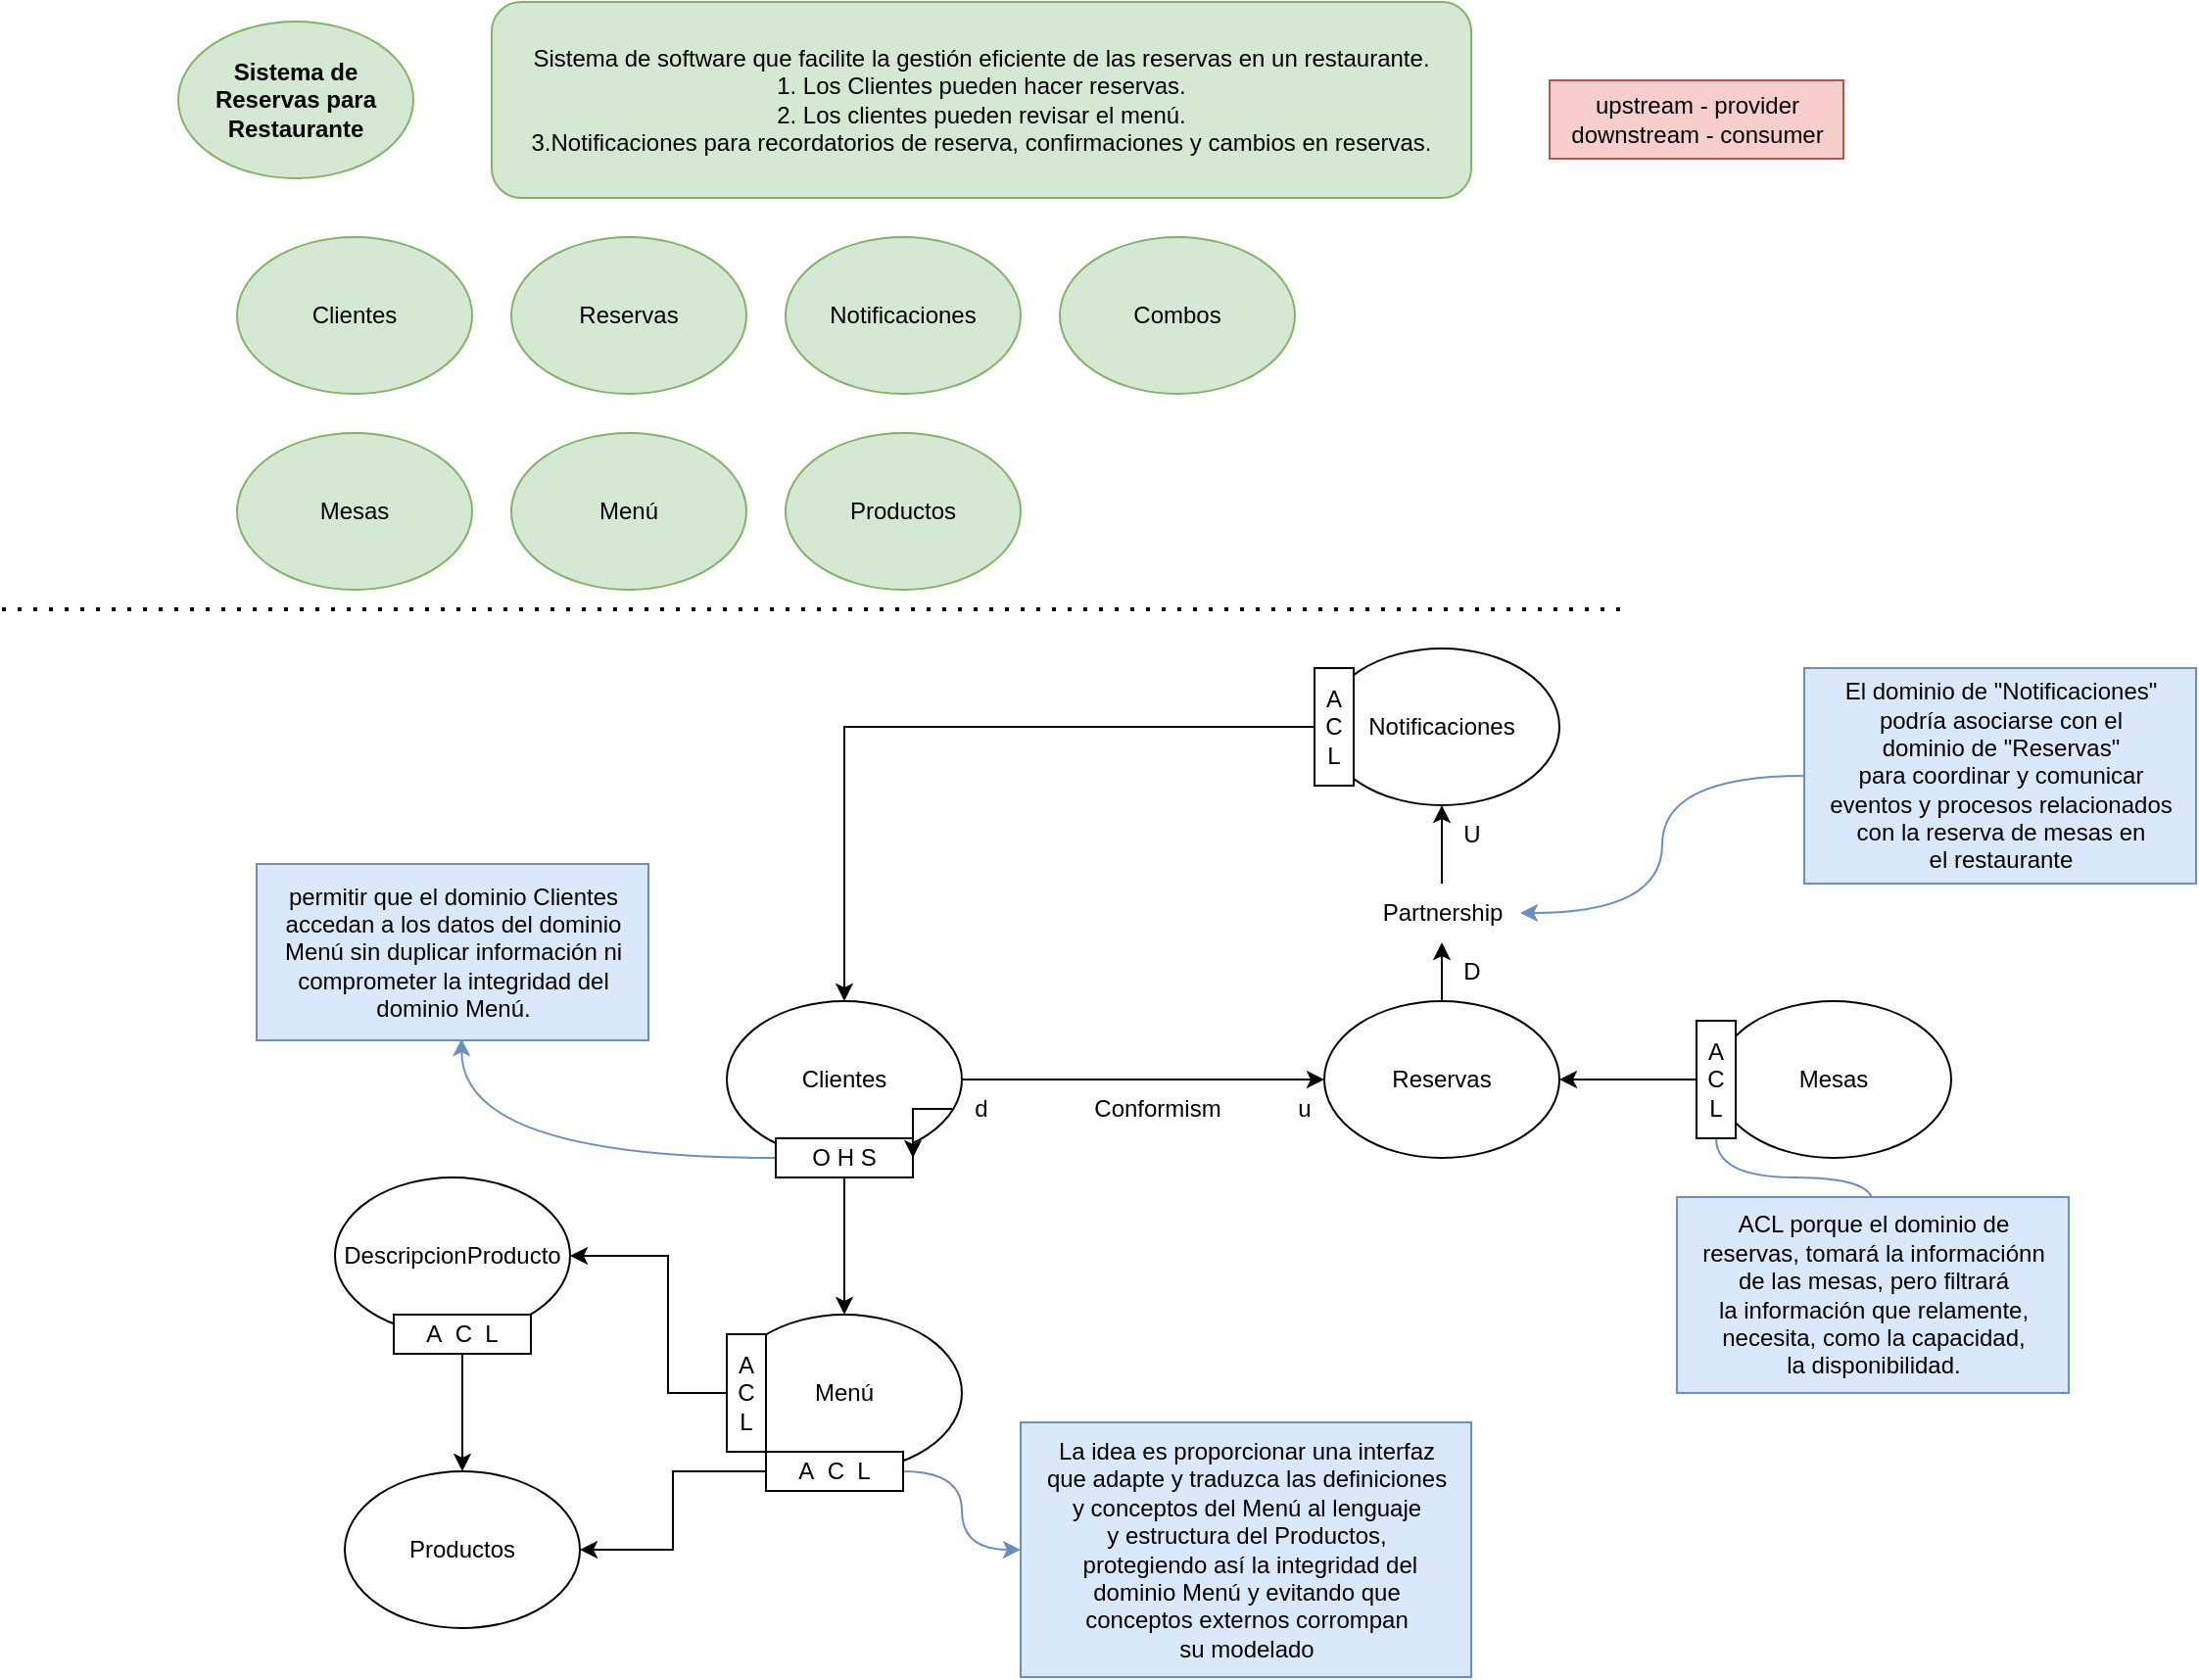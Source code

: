 <mxfile version="21.6.9" type="github" pages="9">
  <diagram name="Modelado estratégico" id="8NP3AdUZ_DkiwLjYIJoB">
    <mxGraphModel dx="1035" dy="515" grid="1" gridSize="10" guides="1" tooltips="1" connect="1" arrows="1" fold="1" page="1" pageScale="1" pageWidth="850" pageHeight="1100" math="0" shadow="0">
      <root>
        <mxCell id="0" />
        <mxCell id="1" parent="0" />
        <mxCell id="hWaTpJQsUfpoI2xFxVlj-1" value="&lt;b&gt;Sistema de Reservas para Restaurante&lt;/b&gt;" style="ellipse;whiteSpace=wrap;html=1;fillColor=#d5e8d4;strokeColor=#82b366;" parent="1" vertex="1">
          <mxGeometry x="100" y="20" width="120" height="80" as="geometry" />
        </mxCell>
        <mxCell id="hWaTpJQsUfpoI2xFxVlj-3" value="Clientes" style="ellipse;whiteSpace=wrap;html=1;fillColor=#d5e8d4;strokeColor=#82b366;" parent="1" vertex="1">
          <mxGeometry x="130" y="130" width="120" height="80" as="geometry" />
        </mxCell>
        <mxCell id="hWaTpJQsUfpoI2xFxVlj-5" value="Notificaciones" style="ellipse;whiteSpace=wrap;html=1;fillColor=#d5e8d4;strokeColor=#82b366;" parent="1" vertex="1">
          <mxGeometry x="410" y="130" width="120" height="80" as="geometry" />
        </mxCell>
        <mxCell id="hWaTpJQsUfpoI2xFxVlj-6" value="Reservas" style="ellipse;whiteSpace=wrap;html=1;fillColor=#d5e8d4;strokeColor=#82b366;" parent="1" vertex="1">
          <mxGeometry x="270" y="130" width="120" height="80" as="geometry" />
        </mxCell>
        <mxCell id="hWaTpJQsUfpoI2xFxVlj-8" value="Mesas" style="ellipse;whiteSpace=wrap;html=1;fillColor=#d5e8d4;strokeColor=#82b366;" parent="1" vertex="1">
          <mxGeometry x="130" y="230" width="120" height="80" as="geometry" />
        </mxCell>
        <mxCell id="hWaTpJQsUfpoI2xFxVlj-11" value="Sistema de software que facilite la gestión eficiente de las reservas en un restaurante.&lt;br&gt;1. Los Clientes pueden hacer reservas.&lt;br&gt;2. Los clientes pueden revisar el menú.&lt;br&gt;3.Notificaciones para recordatorios de reserva, confirmaciones y cambios en reservas." style="rounded=1;whiteSpace=wrap;html=1;fillColor=#d5e8d4;strokeColor=#82b366;" parent="1" vertex="1">
          <mxGeometry x="260" y="10" width="500" height="100" as="geometry" />
        </mxCell>
        <mxCell id="hWaTpJQsUfpoI2xFxVlj-13" value="" style="endArrow=none;dashed=1;html=1;dashPattern=1 3;strokeWidth=2;rounded=0;" parent="1" edge="1">
          <mxGeometry width="50" height="50" relative="1" as="geometry">
            <mxPoint x="10" y="320" as="sourcePoint" />
            <mxPoint x="840" y="320" as="targetPoint" />
            <Array as="points" />
          </mxGeometry>
        </mxCell>
        <mxCell id="m7rZ0P3Zvw4P9yKM0_KO-1" value="Menú" style="ellipse;whiteSpace=wrap;html=1;fillColor=#d5e8d4;strokeColor=#82b366;" parent="1" vertex="1">
          <mxGeometry x="270" y="230" width="120" height="80" as="geometry" />
        </mxCell>
        <mxCell id="b-tlD1Jup0ux77t7mZk--8" style="edgeStyle=orthogonalEdgeStyle;rounded=0;orthogonalLoop=1;jettySize=auto;html=1;" parent="1" source="m7rZ0P3Zvw4P9yKM0_KO-2" target="m7rZ0P3Zvw4P9yKM0_KO-5" edge="1">
          <mxGeometry relative="1" as="geometry" />
        </mxCell>
        <mxCell id="m7rZ0P3Zvw4P9yKM0_KO-2" value="Clientes" style="ellipse;whiteSpace=wrap;html=1;" parent="1" vertex="1">
          <mxGeometry x="380" y="520" width="120" height="80" as="geometry" />
        </mxCell>
        <mxCell id="m7rZ0P3Zvw4P9yKM0_KO-4" value="Notificaciones" style="ellipse;whiteSpace=wrap;html=1;" parent="1" vertex="1">
          <mxGeometry x="685" y="340" width="120" height="80" as="geometry" />
        </mxCell>
        <mxCell id="b-tlD1Jup0ux77t7mZk--12" style="edgeStyle=orthogonalEdgeStyle;rounded=0;orthogonalLoop=1;jettySize=auto;html=1;" parent="1" source="YruRjTVlsNwzT2Qx_Qxh-16" target="m7rZ0P3Zvw4P9yKM0_KO-4" edge="1">
          <mxGeometry relative="1" as="geometry" />
        </mxCell>
        <mxCell id="m7rZ0P3Zvw4P9yKM0_KO-5" value="Reservas" style="ellipse;whiteSpace=wrap;html=1;" parent="1" vertex="1">
          <mxGeometry x="685" y="520" width="120" height="80" as="geometry" />
        </mxCell>
        <mxCell id="m7rZ0P3Zvw4P9yKM0_KO-19" style="edgeStyle=orthogonalEdgeStyle;rounded=0;orthogonalLoop=1;jettySize=auto;html=1;exitX=0;exitY=0.5;exitDx=0;exitDy=0;entryX=1;entryY=0.5;entryDx=0;entryDy=0;" parent="1" source="m7rZ0P3Zvw4P9yKM0_KO-6" target="m7rZ0P3Zvw4P9yKM0_KO-5" edge="1">
          <mxGeometry relative="1" as="geometry" />
        </mxCell>
        <mxCell id="m7rZ0P3Zvw4P9yKM0_KO-6" value="Mesas" style="ellipse;whiteSpace=wrap;html=1;" parent="1" vertex="1">
          <mxGeometry x="885" y="520" width="120" height="80" as="geometry" />
        </mxCell>
        <mxCell id="m7rZ0P3Zvw4P9yKM0_KO-7" value="Productos" style="ellipse;whiteSpace=wrap;html=1;" parent="1" vertex="1">
          <mxGeometry x="185" y="760" width="120" height="80" as="geometry" />
        </mxCell>
        <mxCell id="m7rZ0P3Zvw4P9yKM0_KO-14" value="Menú" style="ellipse;whiteSpace=wrap;html=1;" parent="1" vertex="1">
          <mxGeometry x="380" y="680" width="120" height="80" as="geometry" />
        </mxCell>
        <mxCell id="m7rZ0P3Zvw4P9yKM0_KO-16" value="Productos" style="ellipse;whiteSpace=wrap;html=1;fillColor=#d5e8d4;strokeColor=#82b366;" parent="1" vertex="1">
          <mxGeometry x="410" y="230" width="120" height="80" as="geometry" />
        </mxCell>
        <mxCell id="YruRjTVlsNwzT2Qx_Qxh-9" style="edgeStyle=orthogonalEdgeStyle;rounded=0;orthogonalLoop=1;jettySize=auto;html=1;exitX=0.5;exitY=1;exitDx=0;exitDy=0;curved=1;fillColor=#dae8fc;strokeColor=#6c8ebf;" parent="1" source="YruRjTVlsNwzT2Qx_Qxh-7" edge="1">
          <mxGeometry relative="1" as="geometry">
            <mxPoint x="965" y="630" as="targetPoint" />
          </mxGeometry>
        </mxCell>
        <mxCell id="YruRjTVlsNwzT2Qx_Qxh-7" value="A&lt;br&gt;C&lt;br&gt;L" style="rounded=0;whiteSpace=wrap;html=1;" parent="1" vertex="1">
          <mxGeometry x="875" y="530" width="20" height="60" as="geometry" />
        </mxCell>
        <mxCell id="YruRjTVlsNwzT2Qx_Qxh-8" value="ACL porque el dominio de&lt;br&gt;reservas, tomará la informaciónn&lt;br&gt;de las mesas, pero filtrará&lt;br&gt;la información que relamente,&lt;br&gt;necesita, como la capacidad,&lt;br&gt;la disponibilidad." style="text;html=1;align=center;verticalAlign=middle;resizable=0;points=[];autosize=1;strokeColor=#6c8ebf;fillColor=#dae8fc;" parent="1" vertex="1">
          <mxGeometry x="865" y="620" width="200" height="100" as="geometry" />
        </mxCell>
        <mxCell id="YruRjTVlsNwzT2Qx_Qxh-19" value="" style="edgeStyle=orthogonalEdgeStyle;rounded=0;orthogonalLoop=1;jettySize=auto;html=1;curved=1;fillColor=#dae8fc;strokeColor=#6c8ebf;" parent="1" source="YruRjTVlsNwzT2Qx_Qxh-18" target="YruRjTVlsNwzT2Qx_Qxh-16" edge="1">
          <mxGeometry relative="1" as="geometry" />
        </mxCell>
        <mxCell id="YruRjTVlsNwzT2Qx_Qxh-18" value=" El dominio de &quot;Notificaciones&quot; &lt;br&gt;podría asociarse con el &lt;br&gt;dominio de &quot;Reservas&quot; &lt;br&gt;para coordinar y comunicar &lt;br&gt;eventos y procesos relacionados &lt;br&gt;con la reserva de mesas en &lt;br&gt;el restaurante" style="text;html=1;align=center;verticalAlign=middle;resizable=0;points=[];autosize=1;strokeColor=#6c8ebf;fillColor=#dae8fc;" parent="1" vertex="1">
          <mxGeometry x="930" y="350" width="200" height="110" as="geometry" />
        </mxCell>
        <mxCell id="YruRjTVlsNwzT2Qx_Qxh-21" value="U" style="text;html=1;align=center;verticalAlign=middle;resizable=0;points=[];autosize=1;strokeColor=none;fillColor=none;" parent="1" vertex="1">
          <mxGeometry x="745" y="420" width="30" height="30" as="geometry" />
        </mxCell>
        <mxCell id="YruRjTVlsNwzT2Qx_Qxh-22" value="D" style="text;html=1;align=center;verticalAlign=middle;resizable=0;points=[];autosize=1;strokeColor=none;fillColor=none;" parent="1" vertex="1">
          <mxGeometry x="745" y="490" width="30" height="30" as="geometry" />
        </mxCell>
        <mxCell id="YruRjTVlsNwzT2Qx_Qxh-23" value="upstream - provider&lt;br&gt;downstream - consumer" style="text;html=1;align=center;verticalAlign=middle;resizable=0;points=[];autosize=1;strokeColor=#b85450;fillColor=#f8cecc;" parent="1" vertex="1">
          <mxGeometry x="800" y="50" width="150" height="40" as="geometry" />
        </mxCell>
        <mxCell id="ImDGkzxSQhhY6YgkqRP4-19" style="edgeStyle=orthogonalEdgeStyle;rounded=0;orthogonalLoop=1;jettySize=auto;html=1;entryX=0.5;entryY=0;entryDx=0;entryDy=0;" parent="1" source="ImDGkzxSQhhY6YgkqRP4-18" target="m7rZ0P3Zvw4P9yKM0_KO-14" edge="1">
          <mxGeometry relative="1" as="geometry" />
        </mxCell>
        <mxCell id="S4ngOtlnA68Y0uTMbrjn-5" style="edgeStyle=orthogonalEdgeStyle;rounded=0;orthogonalLoop=1;jettySize=auto;html=1;exitX=0;exitY=0.5;exitDx=0;exitDy=0;entryX=0.523;entryY=0.99;entryDx=0;entryDy=0;entryPerimeter=0;curved=1;fillColor=#dae8fc;strokeColor=#6c8ebf;" parent="1" source="ImDGkzxSQhhY6YgkqRP4-18" target="S4ngOtlnA68Y0uTMbrjn-4" edge="1">
          <mxGeometry relative="1" as="geometry" />
        </mxCell>
        <mxCell id="ImDGkzxSQhhY6YgkqRP4-18" value="O H S" style="rounded=0;whiteSpace=wrap;html=1;" parent="1" vertex="1">
          <mxGeometry x="405" y="590" width="70" height="20" as="geometry" />
        </mxCell>
        <mxCell id="b-tlD1Jup0ux77t7mZk--2" style="edgeStyle=orthogonalEdgeStyle;rounded=0;orthogonalLoop=1;jettySize=auto;html=1;entryX=1;entryY=0.5;entryDx=0;entryDy=0;" parent="1" source="ImDGkzxSQhhY6YgkqRP4-20" target="b-tlD1Jup0ux77t7mZk--1" edge="1">
          <mxGeometry relative="1" as="geometry">
            <Array as="points">
              <mxPoint x="350" y="720" />
              <mxPoint x="350" y="650" />
            </Array>
          </mxGeometry>
        </mxCell>
        <mxCell id="ImDGkzxSQhhY6YgkqRP4-20" value="A&lt;br&gt;C&lt;br&gt;L" style="rounded=0;whiteSpace=wrap;html=1;" parent="1" vertex="1">
          <mxGeometry x="380" y="690" width="20" height="60" as="geometry" />
        </mxCell>
        <mxCell id="b-tlD1Jup0ux77t7mZk--1" value="DescripcionProducto" style="ellipse;whiteSpace=wrap;html=1;" parent="1" vertex="1">
          <mxGeometry x="180" y="610" width="120" height="80" as="geometry" />
        </mxCell>
        <mxCell id="b-tlD1Jup0ux77t7mZk--5" style="edgeStyle=orthogonalEdgeStyle;rounded=0;orthogonalLoop=1;jettySize=auto;html=1;entryX=1;entryY=0.5;entryDx=0;entryDy=0;" parent="1" source="b-tlD1Jup0ux77t7mZk--4" target="m7rZ0P3Zvw4P9yKM0_KO-7" edge="1">
          <mxGeometry relative="1" as="geometry" />
        </mxCell>
        <mxCell id="S4ngOtlnA68Y0uTMbrjn-3" value="" style="edgeStyle=orthogonalEdgeStyle;rounded=0;orthogonalLoop=1;jettySize=auto;html=1;curved=1;fillColor=#dae8fc;strokeColor=#6c8ebf;" parent="1" source="b-tlD1Jup0ux77t7mZk--4" target="S4ngOtlnA68Y0uTMbrjn-2" edge="1">
          <mxGeometry relative="1" as="geometry" />
        </mxCell>
        <mxCell id="b-tlD1Jup0ux77t7mZk--4" value="A&amp;nbsp; C&amp;nbsp; L" style="rounded=0;whiteSpace=wrap;html=1;" parent="1" vertex="1">
          <mxGeometry x="400" y="750" width="70" height="20" as="geometry" />
        </mxCell>
        <mxCell id="b-tlD1Jup0ux77t7mZk--7" style="edgeStyle=orthogonalEdgeStyle;rounded=0;orthogonalLoop=1;jettySize=auto;html=1;entryX=0.5;entryY=0;entryDx=0;entryDy=0;" parent="1" source="b-tlD1Jup0ux77t7mZk--6" target="m7rZ0P3Zvw4P9yKM0_KO-7" edge="1">
          <mxGeometry relative="1" as="geometry" />
        </mxCell>
        <mxCell id="b-tlD1Jup0ux77t7mZk--6" value="A&amp;nbsp; C&amp;nbsp; L" style="rounded=0;whiteSpace=wrap;html=1;" parent="1" vertex="1">
          <mxGeometry x="210" y="680" width="70" height="20" as="geometry" />
        </mxCell>
        <mxCell id="b-tlD1Jup0ux77t7mZk--9" value="Conformism" style="text;html=1;strokeColor=none;fillColor=none;align=center;verticalAlign=middle;whiteSpace=wrap;rounded=0;" parent="1" vertex="1">
          <mxGeometry x="570" y="560" width="60" height="30" as="geometry" />
        </mxCell>
        <mxCell id="S4ngOtlnA68Y0uTMbrjn-1" value="" style="edgeStyle=orthogonalEdgeStyle;rounded=0;orthogonalLoop=1;jettySize=auto;html=1;" parent="1" source="b-tlD1Jup0ux77t7mZk--10" target="ImDGkzxSQhhY6YgkqRP4-18" edge="1">
          <mxGeometry relative="1" as="geometry" />
        </mxCell>
        <mxCell id="b-tlD1Jup0ux77t7mZk--10" value="d" style="text;html=1;strokeColor=none;fillColor=none;align=center;verticalAlign=middle;whiteSpace=wrap;rounded=0;" parent="1" vertex="1">
          <mxGeometry x="495" y="560" width="30" height="30" as="geometry" />
        </mxCell>
        <mxCell id="b-tlD1Jup0ux77t7mZk--11" value="u" style="text;html=1;strokeColor=none;fillColor=none;align=center;verticalAlign=middle;whiteSpace=wrap;rounded=0;" parent="1" vertex="1">
          <mxGeometry x="645" y="560" width="60" height="30" as="geometry" />
        </mxCell>
        <mxCell id="b-tlD1Jup0ux77t7mZk--16" style="edgeStyle=orthogonalEdgeStyle;rounded=0;orthogonalLoop=1;jettySize=auto;html=1;entryX=0.5;entryY=0;entryDx=0;entryDy=0;" parent="1" source="b-tlD1Jup0ux77t7mZk--15" target="m7rZ0P3Zvw4P9yKM0_KO-2" edge="1">
          <mxGeometry relative="1" as="geometry" />
        </mxCell>
        <mxCell id="b-tlD1Jup0ux77t7mZk--15" value="A&lt;br&gt;C&lt;br&gt;L" style="rounded=0;whiteSpace=wrap;html=1;" parent="1" vertex="1">
          <mxGeometry x="680" y="350" width="20" height="60" as="geometry" />
        </mxCell>
        <mxCell id="b-tlD1Jup0ux77t7mZk--17" value="Combos" style="ellipse;whiteSpace=wrap;html=1;fillColor=#d5e8d4;strokeColor=#82b366;" parent="1" vertex="1">
          <mxGeometry x="550" y="130" width="120" height="80" as="geometry" />
        </mxCell>
        <mxCell id="sCLb_W3fgyG7SDEXGzkn-1" value="" style="edgeStyle=orthogonalEdgeStyle;rounded=0;orthogonalLoop=1;jettySize=auto;html=1;" parent="1" source="m7rZ0P3Zvw4P9yKM0_KO-5" target="YruRjTVlsNwzT2Qx_Qxh-16" edge="1">
          <mxGeometry relative="1" as="geometry">
            <mxPoint x="745" y="570" as="sourcePoint" />
            <mxPoint x="745" y="420" as="targetPoint" />
          </mxGeometry>
        </mxCell>
        <mxCell id="YruRjTVlsNwzT2Qx_Qxh-16" value="Partnership" style="text;html=1;align=center;verticalAlign=middle;resizable=0;points=[];autosize=1;strokeColor=none;fillColor=none;" parent="1" vertex="1">
          <mxGeometry x="705" y="460" width="80" height="30" as="geometry" />
        </mxCell>
        <mxCell id="S4ngOtlnA68Y0uTMbrjn-2" value="La idea es proporcionar una interfaz &lt;br&gt;que adapte y traduzca las definiciones &lt;br&gt;y conceptos del Menú al lenguaje &lt;br&gt;y estructura del Productos,&lt;br&gt;&amp;nbsp;protegiendo así la integridad del &lt;br&gt;dominio Menú y evitando que &lt;br&gt;conceptos externos corrompan &lt;br&gt;su modelado" style="text;html=1;align=center;verticalAlign=middle;resizable=0;points=[];autosize=1;strokeColor=#6c8ebf;fillColor=#dae8fc;" parent="1" vertex="1">
          <mxGeometry x="530" y="735" width="230" height="130" as="geometry" />
        </mxCell>
        <mxCell id="S4ngOtlnA68Y0uTMbrjn-4" value="permitir que el dominio Clientes &lt;br&gt;accedan a los datos del dominio &lt;br&gt;Menú sin duplicar información ni &lt;br&gt;comprometer la integridad del &lt;br&gt;dominio Menú." style="text;html=1;align=center;verticalAlign=middle;resizable=0;points=[];autosize=1;strokeColor=#6c8ebf;fillColor=#dae8fc;" parent="1" vertex="1">
          <mxGeometry x="140" y="450" width="200" height="90" as="geometry" />
        </mxCell>
      </root>
    </mxGraphModel>
  </diagram>
  <diagram id="FAtBKiGZbhK6aIaw_v2O" name="Contexto Clientes (Modelo dominio Clientes)">
    <mxGraphModel dx="880" dy="438" grid="1" gridSize="10" guides="1" tooltips="1" connect="1" arrows="1" fold="1" page="1" pageScale="1" pageWidth="850" pageHeight="1100" math="0" shadow="0">
      <root>
        <mxCell id="0" />
        <mxCell id="1" parent="0" />
        <mxCell id="G7mjcNuskj6wblFJKC_o-1" value="Cliente" style="rounded=0;whiteSpace=wrap;html=1;fillColor=#d5e8d4;strokeColor=#82b366;" parent="1" vertex="1">
          <mxGeometry x="370" y="250" width="120" height="60" as="geometry" />
        </mxCell>
        <mxCell id="G7mjcNuskj6wblFJKC_o-2" value="TipoIdentificacion" style="rounded=0;whiteSpace=wrap;html=1;" parent="1" vertex="1">
          <mxGeometry x="370" y="80" width="120" height="60" as="geometry" />
        </mxCell>
        <mxCell id="G7mjcNuskj6wblFJKC_o-4" value="" style="endArrow=none;html=1;rounded=0;entryX=0.5;entryY=1;entryDx=0;entryDy=0;exitX=0.5;exitY=0;exitDx=0;exitDy=0;" parent="1" source="G7mjcNuskj6wblFJKC_o-1" target="G7mjcNuskj6wblFJKC_o-2" edge="1">
          <mxGeometry width="50" height="50" relative="1" as="geometry">
            <mxPoint x="310" y="300" as="sourcePoint" />
            <mxPoint x="360" y="250" as="targetPoint" />
          </mxGeometry>
        </mxCell>
        <mxCell id="G7mjcNuskj6wblFJKC_o-5" value="Tiene" style="text;html=1;align=center;verticalAlign=middle;resizable=0;points=[];autosize=1;strokeColor=none;fillColor=none;" parent="1" vertex="1">
          <mxGeometry x="430" y="200" width="50" height="30" as="geometry" />
        </mxCell>
        <mxCell id="G7mjcNuskj6wblFJKC_o-6" value="1" style="text;html=1;align=center;verticalAlign=middle;resizable=0;points=[];autosize=1;strokeColor=none;fillColor=none;" parent="1" vertex="1">
          <mxGeometry x="435" y="138" width="30" height="30" as="geometry" />
        </mxCell>
        <mxCell id="G7mjcNuskj6wblFJKC_o-7" value="Está" style="text;html=1;align=center;verticalAlign=middle;resizable=0;points=[];autosize=1;strokeColor=none;fillColor=none;" parent="1" vertex="1">
          <mxGeometry x="382" y="197" width="50" height="30" as="geometry" />
        </mxCell>
        <mxCell id="G7mjcNuskj6wblFJKC_o-8" value="" style="endArrow=classic;html=1;rounded=0;" parent="1" edge="1">
          <mxGeometry width="50" height="50" relative="1" as="geometry">
            <mxPoint x="449.5" y="200" as="sourcePoint" />
            <mxPoint x="449.5" y="170" as="targetPoint" />
          </mxGeometry>
        </mxCell>
        <mxCell id="G7mjcNuskj6wblFJKC_o-10" value="0...*" style="text;html=1;align=center;verticalAlign=middle;resizable=0;points=[];autosize=1;strokeColor=none;fillColor=none;" parent="1" vertex="1">
          <mxGeometry x="392" y="224" width="40" height="30" as="geometry" />
        </mxCell>
        <mxCell id="G7mjcNuskj6wblFJKC_o-12" value="" style="endArrow=classic;html=1;rounded=0;" parent="1" edge="1">
          <mxGeometry width="50" height="50" relative="1" as="geometry">
            <mxPoint x="408" y="169" as="sourcePoint" />
            <mxPoint x="408" y="199" as="targetPoint" />
          </mxGeometry>
        </mxCell>
        <mxCell id="zrNw7929jI_QqnedrcU--1" value="Direccion" style="rounded=0;whiteSpace=wrap;html=1;fillColor=#f8cecc;strokeColor=#b85450;gradientColor=#ea6b66;" parent="1" vertex="1">
          <mxGeometry x="120" y="250" width="120" height="60" as="geometry" />
        </mxCell>
        <mxCell id="zrNw7929jI_QqnedrcU--2" value="" style="endArrow=none;html=1;rounded=0;entryX=1;entryY=0.5;entryDx=0;entryDy=0;exitX=0;exitY=0.5;exitDx=0;exitDy=0;" parent="1" source="G7mjcNuskj6wblFJKC_o-1" target="zrNw7929jI_QqnedrcU--1" edge="1">
          <mxGeometry width="50" height="50" relative="1" as="geometry">
            <mxPoint x="300" y="278" as="sourcePoint" />
            <mxPoint x="300" y="168" as="targetPoint" />
          </mxGeometry>
        </mxCell>
        <mxCell id="zrNw7929jI_QqnedrcU--3" value="Tiene" style="text;html=1;align=center;verticalAlign=middle;resizable=0;points=[];autosize=1;strokeColor=none;fillColor=none;" parent="1" vertex="1">
          <mxGeometry x="285" y="250" width="50" height="30" as="geometry" />
        </mxCell>
        <mxCell id="zrNw7929jI_QqnedrcU--4" value="" style="endArrow=classic;html=1;rounded=0;" parent="1" edge="1">
          <mxGeometry width="50" height="50" relative="1" as="geometry">
            <mxPoint x="325" y="249" as="sourcePoint" />
            <mxPoint x="285" y="249" as="targetPoint" />
          </mxGeometry>
        </mxCell>
        <mxCell id="zrNw7929jI_QqnedrcU--5" value="1...*" style="text;html=1;align=center;verticalAlign=middle;resizable=0;points=[];autosize=1;strokeColor=none;fillColor=none;" parent="1" vertex="1">
          <mxGeometry x="235" y="248" width="40" height="30" as="geometry" />
        </mxCell>
        <mxCell id="zrNw7929jI_QqnedrcU--6" value="Pertenece" style="text;html=1;align=center;verticalAlign=middle;resizable=0;points=[];autosize=1;strokeColor=none;fillColor=none;" parent="1" vertex="1">
          <mxGeometry x="269" y="280" width="80" height="30" as="geometry" />
        </mxCell>
        <mxCell id="zrNw7929jI_QqnedrcU--7" value="" style="endArrow=classic;html=1;rounded=0;entryX=0.99;entryY=1;entryDx=0;entryDy=0;entryPerimeter=0;" parent="1" edge="1">
          <mxGeometry width="50" height="50" relative="1" as="geometry">
            <mxPoint x="286" y="310" as="sourcePoint" />
            <mxPoint x="327.2" y="310" as="targetPoint" />
            <Array as="points" />
          </mxGeometry>
        </mxCell>
        <mxCell id="zrNw7929jI_QqnedrcU--8" value="1" style="text;html=1;align=center;verticalAlign=middle;resizable=0;points=[];autosize=1;strokeColor=none;fillColor=none;" parent="1" vertex="1">
          <mxGeometry x="345" y="284" width="30" height="30" as="geometry" />
        </mxCell>
        <mxCell id="sabkzMuw9Pfq_1csWRt8-1" value="NumeroCelular" style="rounded=0;whiteSpace=wrap;html=1;" parent="1" vertex="1">
          <mxGeometry x="610" y="250" width="120" height="60" as="geometry" />
        </mxCell>
        <mxCell id="sabkzMuw9Pfq_1csWRt8-2" value="" style="endArrow=none;html=1;rounded=0;exitX=0;exitY=0.5;exitDx=0;exitDy=0;entryX=1;entryY=0.5;entryDx=0;entryDy=0;" parent="1" source="sabkzMuw9Pfq_1csWRt8-1" target="G7mjcNuskj6wblFJKC_o-1" edge="1">
          <mxGeometry width="50" height="50" relative="1" as="geometry">
            <mxPoint x="540" y="290" as="sourcePoint" />
            <mxPoint x="420" y="210" as="targetPoint" />
          </mxGeometry>
        </mxCell>
        <mxCell id="sabkzMuw9Pfq_1csWRt8-3" value="Tiene" style="text;html=1;align=center;verticalAlign=middle;resizable=0;points=[];autosize=1;strokeColor=none;fillColor=none;" parent="1" vertex="1">
          <mxGeometry x="520" y="254" width="50" height="30" as="geometry" />
        </mxCell>
        <mxCell id="sabkzMuw9Pfq_1csWRt8-4" value="1...*" style="text;html=1;align=center;verticalAlign=middle;resizable=0;points=[];autosize=1;strokeColor=none;fillColor=none;" parent="1" vertex="1">
          <mxGeometry x="570" y="251" width="40" height="30" as="geometry" />
        </mxCell>
        <mxCell id="sabkzMuw9Pfq_1csWRt8-5" value="" style="endArrow=classic;html=1;rounded=0;entryX=0.99;entryY=1;entryDx=0;entryDy=0;entryPerimeter=0;" parent="1" edge="1">
          <mxGeometry width="50" height="50" relative="1" as="geometry">
            <mxPoint x="524.4" y="253" as="sourcePoint" />
            <mxPoint x="565.6" y="253" as="targetPoint" />
            <Array as="points" />
          </mxGeometry>
        </mxCell>
        <mxCell id="sabkzMuw9Pfq_1csWRt8-7" value="" style="endArrow=classic;html=1;rounded=0;" parent="1" edge="1">
          <mxGeometry width="50" height="50" relative="1" as="geometry">
            <mxPoint x="565" y="312" as="sourcePoint" />
            <mxPoint x="525" y="312" as="targetPoint" />
          </mxGeometry>
        </mxCell>
        <mxCell id="sabkzMuw9Pfq_1csWRt8-8" value="Pertenece" style="text;html=1;align=center;verticalAlign=middle;resizable=0;points=[];autosize=1;strokeColor=none;fillColor=none;" parent="1" vertex="1">
          <mxGeometry x="505" y="278" width="80" height="30" as="geometry" />
        </mxCell>
        <mxCell id="sabkzMuw9Pfq_1csWRt8-9" value="1" style="text;html=1;align=center;verticalAlign=middle;resizable=0;points=[];autosize=1;strokeColor=none;fillColor=none;" parent="1" vertex="1">
          <mxGeometry x="485" y="280" width="30" height="30" as="geometry" />
        </mxCell>
      </root>
    </mxGraphModel>
  </diagram>
  <diagram id="t6wv-8Yc_12dkZdivIZv" name="Productos">
    <mxGraphModel dx="880" dy="438" grid="1" gridSize="10" guides="1" tooltips="1" connect="1" arrows="1" fold="1" page="1" pageScale="1" pageWidth="850" pageHeight="1100" math="0" shadow="0">
      <root>
        <mxCell id="0" />
        <mxCell id="1" parent="0" />
        <mxCell id="Sz_9QT7h_ijlAL8xgazZ-5" value="" style="edgeStyle=orthogonalEdgeStyle;rounded=0;orthogonalLoop=1;jettySize=auto;html=1;" parent="1" source="zmoVF1TRjaI5GD6Bxyz1-1" target="Sz_9QT7h_ijlAL8xgazZ-4" edge="1">
          <mxGeometry relative="1" as="geometry" />
        </mxCell>
        <mxCell id="zmoVF1TRjaI5GD6Bxyz1-1" value="Producto" style="rounded=0;whiteSpace=wrap;html=1;fillColor=#ffe6cc;strokeColor=#d79b00;" parent="1" vertex="1">
          <mxGeometry x="360" y="161" width="120" height="60" as="geometry" />
        </mxCell>
        <mxCell id="VIRBYBdn6ZlFO_Y3aZvd-3" style="edgeStyle=orthogonalEdgeStyle;rounded=0;orthogonalLoop=1;jettySize=auto;html=1;exitX=0.5;exitY=1;exitDx=0;exitDy=0;entryX=0.5;entryY=0;entryDx=0;entryDy=0;endArrow=none;endFill=0;" parent="1" source="9xEbzR61Gv7Bjc_K0X9O-1" target="VIRBYBdn6ZlFO_Y3aZvd-2" edge="1">
          <mxGeometry relative="1" as="geometry" />
        </mxCell>
        <mxCell id="9xEbzR61Gv7Bjc_K0X9O-1" value="Subcategroría" style="rounded=0;whiteSpace=wrap;html=1;" parent="1" vertex="1">
          <mxGeometry x="600" y="161" width="120" height="60" as="geometry" />
        </mxCell>
        <mxCell id="9xEbzR61Gv7Bjc_K0X9O-2" value="" style="endArrow=none;html=1;rounded=0;entryX=0;entryY=0.5;entryDx=0;entryDy=0;exitX=1;exitY=0.5;exitDx=0;exitDy=0;" parent="1" source="zmoVF1TRjaI5GD6Bxyz1-1" target="9xEbzR61Gv7Bjc_K0X9O-1" edge="1">
          <mxGeometry width="50" height="50" relative="1" as="geometry">
            <mxPoint x="550" y="291" as="sourcePoint" />
            <mxPoint x="550" y="171" as="targetPoint" />
          </mxGeometry>
        </mxCell>
        <mxCell id="9xEbzR61Gv7Bjc_K0X9O-3" value="" style="endArrow=classic;html=1;rounded=0;" parent="1" edge="1">
          <mxGeometry width="50" height="50" relative="1" as="geometry">
            <mxPoint x="525" y="221" as="sourcePoint" />
            <mxPoint x="565" y="221" as="targetPoint" />
          </mxGeometry>
        </mxCell>
        <mxCell id="9xEbzR61Gv7Bjc_K0X9O-4" value="Pertence" style="text;html=1;align=center;verticalAlign=middle;resizable=0;points=[];autosize=1;strokeColor=none;fillColor=none;" parent="1" vertex="1">
          <mxGeometry x="510" y="188" width="70" height="30" as="geometry" />
        </mxCell>
        <mxCell id="9xEbzR61Gv7Bjc_K0X9O-5" value="&lt;font style=&quot;font-size: 14px;&quot;&gt;1&lt;/font&gt;" style="text;html=1;align=center;verticalAlign=middle;resizable=0;points=[];autosize=1;strokeColor=none;fillColor=none;" parent="1" vertex="1">
          <mxGeometry x="573" y="191" width="30" height="30" as="geometry" />
        </mxCell>
        <mxCell id="9xEbzR61Gv7Bjc_K0X9O-6" value="" style="endArrow=classic;html=1;rounded=0;" parent="1" edge="1">
          <mxGeometry width="50" height="50" relative="1" as="geometry">
            <mxPoint x="560" y="160" as="sourcePoint" />
            <mxPoint x="520" y="160" as="targetPoint" />
          </mxGeometry>
        </mxCell>
        <mxCell id="9xEbzR61Gv7Bjc_K0X9O-7" value="Tiene" style="text;html=1;align=center;verticalAlign=middle;resizable=0;points=[];autosize=1;strokeColor=none;fillColor=none;" parent="1" vertex="1">
          <mxGeometry x="520" y="163" width="50" height="30" as="geometry" />
        </mxCell>
        <mxCell id="9xEbzR61Gv7Bjc_K0X9O-8" value="&lt;font style=&quot;font-size: 14px;&quot;&gt;1...*&lt;/font&gt;" style="text;html=1;align=center;verticalAlign=middle;resizable=0;points=[];autosize=1;strokeColor=none;fillColor=none;" parent="1" vertex="1">
          <mxGeometry x="470" y="161" width="50" height="30" as="geometry" />
        </mxCell>
        <mxCell id="Sz_9QT7h_ijlAL8xgazZ-4" value="DescripcionProducto" style="rounded=0;whiteSpace=wrap;html=1;fillColor=#70FF7A;" parent="1" vertex="1">
          <mxGeometry x="130" y="161" width="120" height="60" as="geometry" />
        </mxCell>
        <mxCell id="Sz_9QT7h_ijlAL8xgazZ-6" value="Tiene" style="text;html=1;align=center;verticalAlign=middle;resizable=0;points=[];autosize=1;strokeColor=none;fillColor=none;" parent="1" vertex="1">
          <mxGeometry x="280" y="161" width="50" height="30" as="geometry" />
        </mxCell>
        <mxCell id="Sz_9QT7h_ijlAL8xgazZ-7" value="1...*" style="text;html=1;align=center;verticalAlign=middle;resizable=0;points=[];autosize=1;strokeColor=none;fillColor=none;" parent="1" vertex="1">
          <mxGeometry x="245" y="161" width="40" height="30" as="geometry" />
        </mxCell>
        <mxCell id="Sz_9QT7h_ijlAL8xgazZ-8" value="está" style="text;html=1;align=center;verticalAlign=middle;resizable=0;points=[];autosize=1;strokeColor=none;fillColor=none;" parent="1" vertex="1">
          <mxGeometry x="280" y="191" width="50" height="30" as="geometry" />
        </mxCell>
        <mxCell id="Sz_9QT7h_ijlAL8xgazZ-9" value="1" style="text;html=1;align=center;verticalAlign=middle;resizable=0;points=[];autosize=1;strokeColor=none;fillColor=none;" parent="1" vertex="1">
          <mxGeometry x="330" y="191" width="30" height="30" as="geometry" />
        </mxCell>
        <mxCell id="4BuyQjidVN_d2n8T48G4-1" style="edgeStyle=orthogonalEdgeStyle;rounded=0;orthogonalLoop=1;jettySize=auto;html=1;exitX=0.5;exitY=1;exitDx=0;exitDy=0;endArrow=none;endFill=0;" parent="1" source="VIRBYBdn6ZlFO_Y3aZvd-2" target="_KQLnJhSIKr7JKTODuqk-1" edge="1">
          <mxGeometry relative="1" as="geometry" />
        </mxCell>
        <mxCell id="VIRBYBdn6ZlFO_Y3aZvd-2" value="Categoría" style="rounded=0;whiteSpace=wrap;html=1;" parent="1" vertex="1">
          <mxGeometry x="600" y="310" width="120" height="60" as="geometry" />
        </mxCell>
        <mxCell id="VIRBYBdn6ZlFO_Y3aZvd-4" value="está" style="text;html=1;align=center;verticalAlign=middle;resizable=0;points=[];autosize=1;strokeColor=none;fillColor=none;" parent="1" vertex="1">
          <mxGeometry x="620" y="250" width="50" height="30" as="geometry" />
        </mxCell>
        <mxCell id="VIRBYBdn6ZlFO_Y3aZvd-5" value="" style="endArrow=classic;html=1;rounded=0;" parent="1" edge="1">
          <mxGeometry width="50" height="50" relative="1" as="geometry">
            <mxPoint x="624" y="250" as="sourcePoint" />
            <mxPoint x="624" y="280" as="targetPoint" />
          </mxGeometry>
        </mxCell>
        <mxCell id="VIRBYBdn6ZlFO_Y3aZvd-6" value="1" style="text;html=1;align=center;verticalAlign=middle;resizable=0;points=[];autosize=1;strokeColor=none;fillColor=none;" parent="1" vertex="1">
          <mxGeometry x="635" y="285" width="30" height="30" as="geometry" />
        </mxCell>
        <mxCell id="VIRBYBdn6ZlFO_Y3aZvd-7" value="tiene" style="text;html=1;align=center;verticalAlign=middle;resizable=0;points=[];autosize=1;strokeColor=none;fillColor=none;" parent="1" vertex="1">
          <mxGeometry x="655" y="250" width="50" height="30" as="geometry" />
        </mxCell>
        <mxCell id="VIRBYBdn6ZlFO_Y3aZvd-8" value="0...*" style="text;html=1;align=center;verticalAlign=middle;resizable=0;points=[];autosize=1;strokeColor=none;fillColor=none;" parent="1" vertex="1">
          <mxGeometry x="655" y="218" width="40" height="30" as="geometry" />
        </mxCell>
        <mxCell id="VIRBYBdn6ZlFO_Y3aZvd-9" value="" style="endArrow=classic;html=1;rounded=0;" parent="1" edge="1">
          <mxGeometry width="50" height="50" relative="1" as="geometry">
            <mxPoint x="705" y="280" as="sourcePoint" />
            <mxPoint x="705" y="250" as="targetPoint" />
          </mxGeometry>
        </mxCell>
        <mxCell id="_KQLnJhSIKr7JKTODuqk-1" value="Menú" style="rounded=0;whiteSpace=wrap;html=1;fillColor=#b0e3e6;strokeColor=#0e8088;" parent="1" vertex="1">
          <mxGeometry x="600" y="480" width="120" height="60" as="geometry" />
        </mxCell>
        <mxCell id="_KQLnJhSIKr7JKTODuqk-3" value="Tiene" style="text;html=1;align=center;verticalAlign=middle;resizable=0;points=[];autosize=1;strokeColor=none;fillColor=none;" parent="1" vertex="1">
          <mxGeometry x="655" y="410" width="50" height="30" as="geometry" />
        </mxCell>
        <mxCell id="_KQLnJhSIKr7JKTODuqk-4" value="&lt;font style=&quot;font-size: 14px;&quot;&gt;1...*&lt;/font&gt;" style="text;html=1;align=center;verticalAlign=middle;resizable=0;points=[];autosize=1;strokeColor=none;fillColor=none;" parent="1" vertex="1">
          <mxGeometry x="655" y="370" width="50" height="30" as="geometry" />
        </mxCell>
        <mxCell id="_KQLnJhSIKr7JKTODuqk-8" value="Pertence" style="text;html=1;align=center;verticalAlign=middle;resizable=0;points=[];autosize=1;strokeColor=none;fillColor=none;" parent="1" vertex="1">
          <mxGeometry x="595" y="410" width="70" height="30" as="geometry" />
        </mxCell>
        <mxCell id="_KQLnJhSIKr7JKTODuqk-10" value="1" style="text;html=1;align=center;verticalAlign=middle;resizable=0;points=[];autosize=1;strokeColor=none;fillColor=none;" parent="1" vertex="1">
          <mxGeometry x="635" y="450" width="30" height="30" as="geometry" />
        </mxCell>
        <mxCell id="4BuyQjidVN_d2n8T48G4-2" value="" style="endArrow=classic;html=1;rounded=0;" parent="1" edge="1">
          <mxGeometry width="50" height="50" relative="1" as="geometry">
            <mxPoint x="600" y="410" as="sourcePoint" />
            <mxPoint x="600" y="440" as="targetPoint" />
          </mxGeometry>
        </mxCell>
        <mxCell id="4BuyQjidVN_d2n8T48G4-3" value="" style="endArrow=classic;html=1;rounded=0;" parent="1" edge="1">
          <mxGeometry width="50" height="50" relative="1" as="geometry">
            <mxPoint x="705" y="440" as="sourcePoint" />
            <mxPoint x="705" y="410" as="targetPoint" />
          </mxGeometry>
        </mxCell>
      </root>
    </mxGraphModel>
  </diagram>
  <diagram id="9Zw_hFndjnUMTbHONhiw" name="Reservas">
    <mxGraphModel dx="880" dy="438" grid="1" gridSize="10" guides="1" tooltips="1" connect="1" arrows="1" fold="1" page="1" pageScale="1" pageWidth="850" pageHeight="1100" math="0" shadow="0">
      <root>
        <mxCell id="0" />
        <mxCell id="1" parent="0" />
        <mxCell id="rp-I5v6qvfTp-kMloytI-1" style="edgeStyle=orthogonalEdgeStyle;rounded=0;orthogonalLoop=1;jettySize=auto;html=1;exitX=0.5;exitY=1;exitDx=0;exitDy=0;endArrow=none;endFill=0;" parent="1" source="eT838gf7jAlOYrnll_vc-1" target="6m200d_zuBwX7UkNX6Mk-1" edge="1">
          <mxGeometry relative="1" as="geometry" />
        </mxCell>
        <mxCell id="eT838gf7jAlOYrnll_vc-1" value="Reserva" style="rounded=0;whiteSpace=wrap;html=1;fillColor=#f8cecc;strokeColor=#b85450;" parent="1" vertex="1">
          <mxGeometry x="380" y="250" width="120" height="60" as="geometry" />
        </mxCell>
        <mxCell id="mVFb1XHzFAkL0j3B8YzQ-1" value="Notificacion" style="rounded=0;whiteSpace=wrap;html=1;fillColor=#e1d5e7;strokeColor=#9673a6;" parent="1" vertex="1">
          <mxGeometry x="380" y="80" width="120" height="60" as="geometry" />
        </mxCell>
        <mxCell id="mVFb1XHzFAkL0j3B8YzQ-2" value="" style="endArrow=none;html=1;rounded=0;entryX=0.5;entryY=1;entryDx=0;entryDy=0;exitX=0.5;exitY=0;exitDx=0;exitDy=0;" parent="1" source="eT838gf7jAlOYrnll_vc-1" target="mVFb1XHzFAkL0j3B8YzQ-1" edge="1">
          <mxGeometry width="50" height="50" relative="1" as="geometry">
            <mxPoint x="420" y="300" as="sourcePoint" />
            <mxPoint x="470" y="250" as="targetPoint" />
          </mxGeometry>
        </mxCell>
        <mxCell id="MoyriIVIyKtEx6mtaPEi-1" value="Tiene" style="text;html=1;align=center;verticalAlign=middle;resizable=0;points=[];autosize=1;strokeColor=none;fillColor=none;" parent="1" vertex="1">
          <mxGeometry x="435" y="210" width="50" height="30" as="geometry" />
        </mxCell>
        <mxCell id="gvmk_7lt4PPUAFCENJBC-1" value="" style="endArrow=classic;html=1;rounded=0;" parent="1" edge="1">
          <mxGeometry width="50" height="50" relative="1" as="geometry">
            <mxPoint x="459.5" y="210" as="sourcePoint" />
            <mxPoint x="459.5" y="180" as="targetPoint" />
          </mxGeometry>
        </mxCell>
        <mxCell id="Z1zBzY4qvzDJe3auwKO8-1" value="1...*" style="text;html=1;align=center;verticalAlign=middle;resizable=0;points=[];autosize=1;strokeColor=none;fillColor=none;" parent="1" vertex="1">
          <mxGeometry x="450" y="140" width="40" height="30" as="geometry" />
        </mxCell>
        <mxCell id="EwDIlMMUbZvr1I4xluXB-1" value="Pertenece" style="text;html=1;align=center;verticalAlign=middle;resizable=0;points=[];autosize=1;strokeColor=none;fillColor=none;" parent="1" vertex="1">
          <mxGeometry x="370" y="190" width="80" height="30" as="geometry" />
        </mxCell>
        <mxCell id="EwDIlMMUbZvr1I4xluXB-2" value="" style="endArrow=classic;html=1;rounded=0;" parent="1" edge="1">
          <mxGeometry width="50" height="50" relative="1" as="geometry">
            <mxPoint x="424" y="160" as="sourcePoint" />
            <mxPoint x="424" y="190" as="targetPoint" />
          </mxGeometry>
        </mxCell>
        <mxCell id="EwDIlMMUbZvr1I4xluXB-3" value="1" style="text;html=1;align=center;verticalAlign=middle;resizable=0;points=[];autosize=1;strokeColor=none;fillColor=none;" parent="1" vertex="1">
          <mxGeometry x="410" y="220" width="30" height="30" as="geometry" />
        </mxCell>
        <mxCell id="3xA_H6ruORnaUOIruGVV-1" value="ReservaMesa" style="rounded=0;whiteSpace=wrap;html=1;fillColor=#dae8fc;strokeColor=#6c8ebf;" parent="1" vertex="1">
          <mxGeometry x="660" y="251.5" width="120" height="60" as="geometry" />
        </mxCell>
        <mxCell id="u34OieYLbkz6m_wOW7PJ-1" value="" style="endArrow=none;html=1;rounded=0;exitX=1;exitY=0.5;exitDx=0;exitDy=0;entryX=0;entryY=0.5;entryDx=0;entryDy=0;" parent="1" source="eT838gf7jAlOYrnll_vc-1" target="3xA_H6ruORnaUOIruGVV-1" edge="1">
          <mxGeometry width="50" height="50" relative="1" as="geometry">
            <mxPoint x="505" y="279.6" as="sourcePoint" />
            <mxPoint x="635" y="279.6" as="targetPoint" />
          </mxGeometry>
        </mxCell>
        <mxCell id="u34OieYLbkz6m_wOW7PJ-2" value="Tiene" style="text;html=1;align=center;verticalAlign=middle;resizable=0;points=[];autosize=1;strokeColor=none;fillColor=none;" parent="1" vertex="1">
          <mxGeometry x="555" y="278" width="50" height="30" as="geometry" />
        </mxCell>
        <mxCell id="u34OieYLbkz6m_wOW7PJ-3" value="" style="endArrow=classic;html=1;rounded=0;entryX=0;entryY=-0.08;entryDx=0;entryDy=0;entryPerimeter=0;exitX=1.088;exitY=-0.053;exitDx=0;exitDy=0;exitPerimeter=0;" parent="1" edge="1">
          <mxGeometry width="50" height="50" relative="1" as="geometry">
            <mxPoint x="605" y="248.81" as="sourcePoint" />
            <mxPoint x="550.6" y="248" as="targetPoint" />
          </mxGeometry>
        </mxCell>
        <mxCell id="u34OieYLbkz6m_wOW7PJ-4" value="1" style="text;html=1;align=center;verticalAlign=middle;resizable=0;points=[];autosize=1;strokeColor=none;fillColor=none;" parent="1" vertex="1">
          <mxGeometry x="500" y="251.5" width="30" height="30" as="geometry" />
        </mxCell>
        <mxCell id="u34OieYLbkz6m_wOW7PJ-5" value="Pertenece" style="text;html=1;align=center;verticalAlign=middle;resizable=0;points=[];autosize=1;strokeColor=none;fillColor=none;" parent="1" vertex="1">
          <mxGeometry x="540" y="251.5" width="80" height="30" as="geometry" />
        </mxCell>
        <mxCell id="u34OieYLbkz6m_wOW7PJ-6" value="" style="endArrow=classic;html=1;rounded=0;" parent="1" edge="1">
          <mxGeometry width="50" height="50" relative="1" as="geometry">
            <mxPoint x="557.5" y="311.5" as="sourcePoint" />
            <mxPoint x="602.5" y="311.9" as="targetPoint" />
          </mxGeometry>
        </mxCell>
        <mxCell id="u34OieYLbkz6m_wOW7PJ-7" value="0...*" style="text;html=1;align=center;verticalAlign=middle;resizable=0;points=[];autosize=1;strokeColor=none;fillColor=none;" parent="1" vertex="1">
          <mxGeometry x="610" y="281.5" width="40" height="30" as="geometry" />
        </mxCell>
        <mxCell id="u34OieYLbkz6m_wOW7PJ-9" value="Estado" style="rounded=0;whiteSpace=wrap;html=1;fillColor=#FFABAB;" parent="1" vertex="1">
          <mxGeometry x="118" y="250" width="120" height="60" as="geometry" />
        </mxCell>
        <mxCell id="u34OieYLbkz6m_wOW7PJ-10" value="" style="endArrow=none;html=1;rounded=0;entryX=0;entryY=0.5;entryDx=0;entryDy=0;exitX=1;exitY=0.5;exitDx=0;exitDy=0;" parent="1" source="u34OieYLbkz6m_wOW7PJ-9" target="eT838gf7jAlOYrnll_vc-1" edge="1">
          <mxGeometry width="50" height="50" relative="1" as="geometry">
            <mxPoint x="73" y="179" as="sourcePoint" />
            <mxPoint x="23" y="149" as="targetPoint" />
          </mxGeometry>
        </mxCell>
        <mxCell id="u34OieYLbkz6m_wOW7PJ-11" value="Tiene" style="text;html=1;align=center;verticalAlign=middle;resizable=0;points=[];autosize=1;strokeColor=none;fillColor=none;" parent="1" vertex="1">
          <mxGeometry x="290" y="251.5" width="50" height="30" as="geometry" />
        </mxCell>
        <mxCell id="u34OieYLbkz6m_wOW7PJ-12" value="" style="endArrow=classic;html=1;rounded=0;entryX=0.857;entryY=1.133;entryDx=0;entryDy=0;entryPerimeter=0;" parent="1" edge="1">
          <mxGeometry width="50" height="50" relative="1" as="geometry">
            <mxPoint x="290" y="311.5" as="sourcePoint" />
            <mxPoint x="334" y="311.5" as="targetPoint" />
          </mxGeometry>
        </mxCell>
        <mxCell id="u34OieYLbkz6m_wOW7PJ-13" value="1" style="text;html=1;align=center;verticalAlign=middle;resizable=0;points=[];autosize=1;strokeColor=none;fillColor=none;" parent="1" vertex="1">
          <mxGeometry x="238" y="250" width="30" height="30" as="geometry" />
        </mxCell>
        <mxCell id="ND67Yai9CIHDS4Gi1-es-1" value="Pertenece" style="text;html=1;align=center;verticalAlign=middle;resizable=0;points=[];autosize=1;strokeColor=none;fillColor=none;" parent="1" vertex="1">
          <mxGeometry x="275" y="278" width="80" height="30" as="geometry" />
        </mxCell>
        <mxCell id="ND67Yai9CIHDS4Gi1-es-2" value="" style="endArrow=classic;html=1;rounded=0;entryX=0;entryY=-0.08;entryDx=0;entryDy=0;entryPerimeter=0;exitX=1.088;exitY=-0.053;exitDx=0;exitDy=0;exitPerimeter=0;" parent="1" edge="1">
          <mxGeometry width="50" height="50" relative="1" as="geometry">
            <mxPoint x="334" y="251.5" as="sourcePoint" />
            <mxPoint x="280" y="251.5" as="targetPoint" />
          </mxGeometry>
        </mxCell>
        <mxCell id="ND67Yai9CIHDS4Gi1-es-3" value="0...*" style="text;html=1;align=center;verticalAlign=middle;resizable=0;points=[];autosize=1;strokeColor=none;fillColor=none;" parent="1" vertex="1">
          <mxGeometry x="345" y="281.5" width="40" height="30" as="geometry" />
        </mxCell>
        <mxCell id="6m200d_zuBwX7UkNX6Mk-1" value="InfoCliente" style="rounded=0;whiteSpace=wrap;html=1;fillColor=#d5e8d4;strokeColor=#82b366;" parent="1" vertex="1">
          <mxGeometry x="380" y="410" width="120" height="60" as="geometry" />
        </mxCell>
        <mxCell id="rp-I5v6qvfTp-kMloytI-2" value="pertenece" style="text;html=1;align=center;verticalAlign=middle;resizable=0;points=[];autosize=1;strokeColor=none;fillColor=none;" parent="1" vertex="1">
          <mxGeometry x="370" y="348" width="80" height="30" as="geometry" />
        </mxCell>
        <mxCell id="rp-I5v6qvfTp-kMloytI-4" value="" style="endArrow=classic;html=1;rounded=0;" parent="1" edge="1">
          <mxGeometry width="50" height="50" relative="1" as="geometry">
            <mxPoint x="377" y="348" as="sourcePoint" />
            <mxPoint x="377" y="378" as="targetPoint" />
          </mxGeometry>
        </mxCell>
        <mxCell id="rp-I5v6qvfTp-kMloytI-5" value="está" style="text;html=1;align=center;verticalAlign=middle;resizable=0;points=[];autosize=1;strokeColor=none;fillColor=none;" parent="1" vertex="1">
          <mxGeometry x="435" y="348" width="50" height="30" as="geometry" />
        </mxCell>
        <mxCell id="rp-I5v6qvfTp-kMloytI-6" value="" style="endArrow=classic;html=1;rounded=0;" parent="1" edge="1">
          <mxGeometry width="50" height="50" relative="1" as="geometry">
            <mxPoint x="484" y="378" as="sourcePoint" />
            <mxPoint x="484" y="348" as="targetPoint" />
          </mxGeometry>
        </mxCell>
        <mxCell id="rp-I5v6qvfTp-kMloytI-7" value="1" style="text;html=1;align=center;verticalAlign=middle;resizable=0;points=[];autosize=1;strokeColor=none;fillColor=none;" parent="1" vertex="1">
          <mxGeometry x="415" y="385" width="30" height="30" as="geometry" />
        </mxCell>
        <mxCell id="rp-I5v6qvfTp-kMloytI-8" value="0...*" style="text;html=1;align=center;verticalAlign=middle;resizable=0;points=[];autosize=1;strokeColor=none;fillColor=none;" parent="1" vertex="1">
          <mxGeometry x="436" y="308" width="40" height="30" as="geometry" />
        </mxCell>
      </root>
    </mxGraphModel>
  </diagram>
  <diagram id="7K1RMvNb0z4KFV2OuJOe" name="DescripcionProducto">
    <mxGraphModel dx="880" dy="438" grid="1" gridSize="10" guides="1" tooltips="1" connect="1" arrows="1" fold="1" page="1" pageScale="1" pageWidth="850" pageHeight="1100" math="0" shadow="0">
      <root>
        <mxCell id="0" />
        <mxCell id="1" parent="0" />
        <mxCell id="JueZ-aNKl3MH00hTxkZx-1" value="Producto" style="rounded=0;whiteSpace=wrap;html=1;fillColor=#ffe6cc;strokeColor=#d79b00;" parent="1" vertex="1">
          <mxGeometry x="130" y="160" width="120" height="60" as="geometry" />
        </mxCell>
        <mxCell id="JueZ-aNKl3MH00hTxkZx-3" style="edgeStyle=orthogonalEdgeStyle;rounded=0;orthogonalLoop=1;jettySize=auto;html=1;exitX=0;exitY=0.5;exitDx=0;exitDy=0;entryX=1;entryY=0.5;entryDx=0;entryDy=0;endArrow=none;endFill=0;" parent="1" source="JueZ-aNKl3MH00hTxkZx-2" target="JueZ-aNKl3MH00hTxkZx-1" edge="1">
          <mxGeometry relative="1" as="geometry" />
        </mxCell>
        <mxCell id="tBTiWH0rDUlcM4LYC8Vc-3" style="edgeStyle=orthogonalEdgeStyle;rounded=0;orthogonalLoop=1;jettySize=auto;html=1;exitX=1;exitY=0.5;exitDx=0;exitDy=0;entryX=0;entryY=0.5;entryDx=0;entryDy=0;" parent="1" source="JueZ-aNKl3MH00hTxkZx-2" target="tBTiWH0rDUlcM4LYC8Vc-1" edge="1">
          <mxGeometry relative="1" as="geometry" />
        </mxCell>
        <mxCell id="JueZ-aNKl3MH00hTxkZx-2" value="DescripcionProducto" style="rounded=0;whiteSpace=wrap;html=1;fillColor=#33FF33;strokeColor=#9673a6;" parent="1" vertex="1">
          <mxGeometry x="370" y="160" width="120" height="60" as="geometry" />
        </mxCell>
        <mxCell id="JueZ-aNKl3MH00hTxkZx-4" value="pertenece" style="text;html=1;align=center;verticalAlign=middle;resizable=0;points=[];autosize=1;strokeColor=none;fillColor=none;" parent="1" vertex="1">
          <mxGeometry x="270" y="167" width="80" height="30" as="geometry" />
        </mxCell>
        <mxCell id="JueZ-aNKl3MH00hTxkZx-5" value="1" style="text;html=1;align=center;verticalAlign=middle;resizable=0;points=[];autosize=1;strokeColor=none;fillColor=none;" parent="1" vertex="1">
          <mxGeometry x="251" y="160" width="30" height="30" as="geometry" />
        </mxCell>
        <mxCell id="JueZ-aNKl3MH00hTxkZx-6" value="tiene" style="text;html=1;align=center;verticalAlign=middle;resizable=0;points=[];autosize=1;strokeColor=none;fillColor=none;" parent="1" vertex="1">
          <mxGeometry x="285" y="190" width="50" height="30" as="geometry" />
        </mxCell>
        <mxCell id="JueZ-aNKl3MH00hTxkZx-7" value="0...*" style="text;html=1;align=center;verticalAlign=middle;resizable=0;points=[];autosize=1;strokeColor=none;fillColor=none;" parent="1" vertex="1">
          <mxGeometry x="337" y="201" width="40" height="30" as="geometry" />
        </mxCell>
        <mxCell id="tBTiWH0rDUlcM4LYC8Vc-1" value="Categoria" style="rounded=0;whiteSpace=wrap;html=1;" parent="1" vertex="1">
          <mxGeometry x="610" y="160" width="120" height="60" as="geometry" />
        </mxCell>
        <mxCell id="tBTiWH0rDUlcM4LYC8Vc-4" value="tiene" style="text;html=1;align=center;verticalAlign=middle;resizable=0;points=[];autosize=1;strokeColor=none;fillColor=none;" parent="1" vertex="1">
          <mxGeometry x="530" y="167" width="50" height="30" as="geometry" />
        </mxCell>
        <mxCell id="tBTiWH0rDUlcM4LYC8Vc-5" value="0...*" style="text;html=1;align=center;verticalAlign=middle;resizable=0;points=[];autosize=1;strokeColor=none;fillColor=none;" parent="1" vertex="1">
          <mxGeometry x="487" y="160" width="40" height="30" as="geometry" />
        </mxCell>
        <mxCell id="rL3YfZ5ZklHXZ7GmcUVT-1" value="" style="endArrow=classic;html=1;rounded=0;" parent="1" edge="1">
          <mxGeometry width="50" height="50" relative="1" as="geometry">
            <mxPoint x="326" y="166" as="sourcePoint" />
            <mxPoint x="286" y="166" as="targetPoint" />
          </mxGeometry>
        </mxCell>
        <mxCell id="RkReCbU5WIrJ_-mUGDv2-1" value="" style="endArrow=classic;html=1;rounded=0;" parent="1" edge="1">
          <mxGeometry width="50" height="50" relative="1" as="geometry">
            <mxPoint x="290" y="215.5" as="sourcePoint" />
            <mxPoint x="330" y="215.5" as="targetPoint" />
          </mxGeometry>
        </mxCell>
        <mxCell id="RkReCbU5WIrJ_-mUGDv2-2" value="" style="endArrow=classic;html=1;rounded=0;" parent="1" edge="1">
          <mxGeometry width="50" height="50" relative="1" as="geometry">
            <mxPoint x="535" y="220" as="sourcePoint" />
            <mxPoint x="575" y="220" as="targetPoint" />
          </mxGeometry>
        </mxCell>
        <mxCell id="RkReCbU5WIrJ_-mUGDv2-3" value="" style="endArrow=classic;html=1;rounded=0;" parent="1" edge="1">
          <mxGeometry width="50" height="50" relative="1" as="geometry">
            <mxPoint x="575" y="167" as="sourcePoint" />
            <mxPoint x="535" y="167" as="targetPoint" />
          </mxGeometry>
        </mxCell>
        <mxCell id="RkReCbU5WIrJ_-mUGDv2-4" value="pertenece" style="text;html=1;align=center;verticalAlign=middle;resizable=0;points=[];autosize=1;strokeColor=none;fillColor=none;" parent="1" vertex="1">
          <mxGeometry x="510" y="190" width="80" height="30" as="geometry" />
        </mxCell>
        <mxCell id="RkReCbU5WIrJ_-mUGDv2-5" value="1" style="text;html=1;align=center;verticalAlign=middle;resizable=0;points=[];autosize=1;strokeColor=none;fillColor=none;" parent="1" vertex="1">
          <mxGeometry x="585" y="198" width="30" height="30" as="geometry" />
        </mxCell>
      </root>
    </mxGraphModel>
  </diagram>
  <diagram id="YgDcOScEkmePeAlaYk1z" name="Mesas">
    <mxGraphModel dx="880" dy="438" grid="1" gridSize="10" guides="1" tooltips="1" connect="1" arrows="1" fold="1" page="1" pageScale="1" pageWidth="850" pageHeight="1100" math="0" shadow="0">
      <root>
        <mxCell id="0" />
        <mxCell id="1" parent="0" />
        <mxCell id="MY-fZswiTPVtNzVggTXc-1" style="edgeStyle=orthogonalEdgeStyle;rounded=0;orthogonalLoop=1;jettySize=auto;html=1;exitX=1;exitY=0.5;exitDx=0;exitDy=0;entryX=0;entryY=0.5;entryDx=0;entryDy=0;endArrow=none;endFill=0;" parent="1" source="S_TM2tbALE1L9GIuarEz-1" target="f2-0l9JAc7GQWig4EVnI-1" edge="1">
          <mxGeometry relative="1" as="geometry" />
        </mxCell>
        <mxCell id="Nu97V-kuUTZNgNK_DWZ7-2" style="edgeStyle=orthogonalEdgeStyle;rounded=0;orthogonalLoop=1;jettySize=auto;html=1;exitX=0.5;exitY=1;exitDx=0;exitDy=0;entryX=0.5;entryY=0;entryDx=0;entryDy=0;endArrow=none;endFill=0;" edge="1" parent="1" source="S_TM2tbALE1L9GIuarEz-1" target="Nu97V-kuUTZNgNK_DWZ7-1">
          <mxGeometry relative="1" as="geometry" />
        </mxCell>
        <mxCell id="S_TM2tbALE1L9GIuarEz-1" value="Mesa" style="rounded=0;whiteSpace=wrap;html=1;fillColor=#dae8fc;strokeColor=#6c8ebf;" parent="1" vertex="1">
          <mxGeometry x="360" y="250" width="120" height="60" as="geometry" />
        </mxCell>
        <mxCell id="S_TM2tbALE1L9GIuarEz-2" value="Estado" style="rounded=0;whiteSpace=wrap;html=1;" parent="1" vertex="1">
          <mxGeometry x="360" y="70" width="120" height="60" as="geometry" />
        </mxCell>
        <mxCell id="S_TM2tbALE1L9GIuarEz-3" value="" style="endArrow=none;html=1;rounded=0;entryX=0.5;entryY=1;entryDx=0;entryDy=0;exitX=0.5;exitY=0;exitDx=0;exitDy=0;" parent="1" source="S_TM2tbALE1L9GIuarEz-1" target="S_TM2tbALE1L9GIuarEz-2" edge="1">
          <mxGeometry width="50" height="50" relative="1" as="geometry">
            <mxPoint x="400" y="300" as="sourcePoint" />
            <mxPoint x="450" y="250" as="targetPoint" />
          </mxGeometry>
        </mxCell>
        <mxCell id="S_TM2tbALE1L9GIuarEz-4" value="Tiene" style="text;html=1;align=center;verticalAlign=middle;resizable=0;points=[];autosize=1;strokeColor=none;fillColor=none;" parent="1" vertex="1">
          <mxGeometry x="420" y="200" width="50" height="30" as="geometry" />
        </mxCell>
        <mxCell id="S_TM2tbALE1L9GIuarEz-5" value="" style="endArrow=classic;html=1;rounded=0;" parent="1" edge="1">
          <mxGeometry width="50" height="50" relative="1" as="geometry">
            <mxPoint x="444.5" y="200" as="sourcePoint" />
            <mxPoint x="444.5" y="160" as="targetPoint" />
          </mxGeometry>
        </mxCell>
        <mxCell id="S_TM2tbALE1L9GIuarEz-6" value="1" style="text;html=1;align=center;verticalAlign=middle;resizable=0;points=[];autosize=1;strokeColor=none;fillColor=none;" parent="1" vertex="1">
          <mxGeometry x="425" y="128" width="30" height="30" as="geometry" />
        </mxCell>
        <mxCell id="S_TM2tbALE1L9GIuarEz-7" value="Pertenece" style="text;html=1;align=center;verticalAlign=middle;resizable=0;points=[];autosize=1;strokeColor=none;fillColor=none;" parent="1" vertex="1">
          <mxGeometry x="340" y="158" width="80" height="30" as="geometry" />
        </mxCell>
        <mxCell id="S_TM2tbALE1L9GIuarEz-8" value="" style="endArrow=classic;html=1;rounded=0;" parent="1" edge="1">
          <mxGeometry width="50" height="50" relative="1" as="geometry">
            <mxPoint x="390" y="183" as="sourcePoint" />
            <mxPoint x="390" y="220" as="targetPoint" />
          </mxGeometry>
        </mxCell>
        <mxCell id="S_TM2tbALE1L9GIuarEz-9" value="1...*" style="text;html=1;align=center;verticalAlign=middle;resizable=0;points=[];autosize=1;strokeColor=none;fillColor=none;" parent="1" vertex="1">
          <mxGeometry x="377" y="225" width="40" height="30" as="geometry" />
        </mxCell>
        <mxCell id="f2-0l9JAc7GQWig4EVnI-1" value="Ubicacion" style="rounded=0;whiteSpace=wrap;html=1;" parent="1" vertex="1">
          <mxGeometry x="630" y="250" width="120" height="60" as="geometry" />
        </mxCell>
        <mxCell id="MY-fZswiTPVtNzVggTXc-2" value="Tiene" style="text;html=1;align=center;verticalAlign=middle;resizable=0;points=[];autosize=1;strokeColor=none;fillColor=none;" parent="1" vertex="1">
          <mxGeometry x="535" y="250" width="50" height="30" as="geometry" />
        </mxCell>
        <mxCell id="MY-fZswiTPVtNzVggTXc-3" value="1" style="text;html=1;align=center;verticalAlign=middle;resizable=0;points=[];autosize=1;strokeColor=none;fillColor=none;" parent="1" vertex="1">
          <mxGeometry x="600" y="250" width="30" height="30" as="geometry" />
        </mxCell>
        <mxCell id="MY-fZswiTPVtNzVggTXc-4" value="Pertenece" style="text;html=1;align=center;verticalAlign=middle;resizable=0;points=[];autosize=1;strokeColor=none;fillColor=none;" parent="1" vertex="1">
          <mxGeometry x="520" y="280" width="80" height="30" as="geometry" />
        </mxCell>
        <mxCell id="MY-fZswiTPVtNzVggTXc-5" value="1...*" style="text;html=1;align=center;verticalAlign=middle;resizable=0;points=[];autosize=1;strokeColor=none;fillColor=none;" parent="1" vertex="1">
          <mxGeometry x="478" y="280" width="40" height="30" as="geometry" />
        </mxCell>
        <mxCell id="JjMHEhswMXtWq5Fr-Kxx-1" value="" style="endArrow=classic;html=1;rounded=0;" parent="1" edge="1">
          <mxGeometry width="50" height="50" relative="1" as="geometry">
            <mxPoint x="535" y="249.0" as="sourcePoint" />
            <mxPoint x="580" y="249.4" as="targetPoint" />
          </mxGeometry>
        </mxCell>
        <mxCell id="qjxGkj51Z03bA_DRsbgx-1" value="" style="endArrow=classic;html=1;rounded=0;entryX=0;entryY=-0.08;entryDx=0;entryDy=0;entryPerimeter=0;exitX=1.088;exitY=-0.053;exitDx=0;exitDy=0;exitPerimeter=0;" parent="1" edge="1">
          <mxGeometry width="50" height="50" relative="1" as="geometry">
            <mxPoint x="587.2" y="310.81" as="sourcePoint" />
            <mxPoint x="532.8" y="310" as="targetPoint" />
          </mxGeometry>
        </mxCell>
        <mxCell id="Nu97V-kuUTZNgNK_DWZ7-1" value="TipoMesa" style="rounded=0;whiteSpace=wrap;html=1;" vertex="1" parent="1">
          <mxGeometry x="360" y="410" width="120" height="60" as="geometry" />
        </mxCell>
        <mxCell id="Nu97V-kuUTZNgNK_DWZ7-3" value="Tiene" style="text;html=1;align=center;verticalAlign=middle;resizable=0;points=[];autosize=1;strokeColor=none;fillColor=none;" vertex="1" parent="1">
          <mxGeometry x="372" y="350" width="50" height="30" as="geometry" />
        </mxCell>
        <mxCell id="Nu97V-kuUTZNgNK_DWZ7-4" value="" style="endArrow=classic;html=1;rounded=0;" edge="1" parent="1">
          <mxGeometry width="50" height="50" relative="1" as="geometry">
            <mxPoint x="378" y="344" as="sourcePoint" />
            <mxPoint x="378" y="381" as="targetPoint" />
          </mxGeometry>
        </mxCell>
        <mxCell id="Nu97V-kuUTZNgNK_DWZ7-6" value="1...*" style="text;html=1;align=center;verticalAlign=middle;resizable=0;points=[];autosize=1;strokeColor=none;fillColor=none;" vertex="1" parent="1">
          <mxGeometry x="384" y="384" width="40" height="30" as="geometry" />
        </mxCell>
        <mxCell id="rDDfuVpClrIvm5HXqyl8-1" value="Pertenece" style="text;html=1;align=center;verticalAlign=middle;resizable=0;points=[];autosize=1;strokeColor=none;fillColor=none;" vertex="1" parent="1">
          <mxGeometry x="417" y="350" width="80" height="30" as="geometry" />
        </mxCell>
        <mxCell id="rDDfuVpClrIvm5HXqyl8-2" value="" style="endArrow=classic;html=1;rounded=0;" edge="1" parent="1">
          <mxGeometry width="50" height="50" relative="1" as="geometry">
            <mxPoint x="490" y="385" as="sourcePoint" />
            <mxPoint x="490" y="345" as="targetPoint" />
          </mxGeometry>
        </mxCell>
      </root>
    </mxGraphModel>
  </diagram>
  <diagram id="xQJbORYGDsfWUUt-iib8" name="Notificaciones">
    <mxGraphModel dx="880" dy="438" grid="1" gridSize="10" guides="1" tooltips="1" connect="1" arrows="1" fold="1" page="1" pageScale="1" pageWidth="850" pageHeight="1100" math="0" shadow="0">
      <root>
        <mxCell id="0" />
        <mxCell id="1" parent="0" />
        <mxCell id="oeTLDfOJvWVCDX6m-iiT-5" style="edgeStyle=orthogonalEdgeStyle;rounded=0;orthogonalLoop=1;jettySize=auto;html=1;exitX=1;exitY=0.5;exitDx=0;exitDy=0;entryX=0;entryY=0.5;entryDx=0;entryDy=0;" parent="1" source="KE1cJ9Bi0DxPrOQ9z0NA-1" target="oeTLDfOJvWVCDX6m-iiT-2" edge="1">
          <mxGeometry relative="1" as="geometry" />
        </mxCell>
        <mxCell id="KE1cJ9Bi0DxPrOQ9z0NA-1" value="Notificacion" style="rounded=0;whiteSpace=wrap;html=1;fillColor=#e1d5e7;strokeColor=#9673a6;" parent="1" vertex="1">
          <mxGeometry x="360" y="250" width="120" height="60" as="geometry" />
        </mxCell>
        <mxCell id="Rt5XGKtom8MoUf2vOh3J-1" value="TipoNotificacion" style="rounded=0;whiteSpace=wrap;html=1;" parent="1" vertex="1">
          <mxGeometry x="360" y="30" width="120" height="60" as="geometry" />
        </mxCell>
        <mxCell id="Ep278gp09igTWYE_YTbD-1" value="TipoDestinatario" style="rounded=0;whiteSpace=wrap;html=1;" parent="1" vertex="1">
          <mxGeometry x="90" y="250" width="120" height="60" as="geometry" />
        </mxCell>
        <mxCell id="wz7hlI-O517tCiJzyLBE-1" value="Tiene" style="text;html=1;align=center;verticalAlign=middle;resizable=0;points=[];autosize=1;strokeColor=none;fillColor=none;" parent="1" vertex="1">
          <mxGeometry x="420" y="180" width="50" height="30" as="geometry" />
        </mxCell>
        <mxCell id="wz7hlI-O517tCiJzyLBE-2" value="" style="endArrow=classic;html=1;rounded=0;" parent="1" edge="1">
          <mxGeometry width="50" height="50" relative="1" as="geometry">
            <mxPoint x="444.5" y="180" as="sourcePoint" />
            <mxPoint x="444.5" y="140" as="targetPoint" />
          </mxGeometry>
        </mxCell>
        <mxCell id="wz7hlI-O517tCiJzyLBE-3" value="Pertenece" style="text;html=1;align=center;verticalAlign=middle;resizable=0;points=[];autosize=1;strokeColor=none;fillColor=none;" parent="1" vertex="1">
          <mxGeometry x="340" y="144" width="80" height="30" as="geometry" />
        </mxCell>
        <mxCell id="wz7hlI-O517tCiJzyLBE-4" value="" style="endArrow=classic;html=1;rounded=0;" parent="1" edge="1">
          <mxGeometry width="50" height="50" relative="1" as="geometry">
            <mxPoint x="390" y="169" as="sourcePoint" />
            <mxPoint x="390" y="206" as="targetPoint" />
          </mxGeometry>
        </mxCell>
        <mxCell id="yLTW0_RuVdyZY2ORNTGn-1" value="" style="endArrow=none;html=1;rounded=0;entryX=0.5;entryY=1;entryDx=0;entryDy=0;exitX=0.5;exitY=0;exitDx=0;exitDy=0;" parent="1" target="Rt5XGKtom8MoUf2vOh3J-1" edge="1">
          <mxGeometry width="50" height="50" relative="1" as="geometry">
            <mxPoint x="420" y="250" as="sourcePoint" />
            <mxPoint x="420" y="130" as="targetPoint" />
          </mxGeometry>
        </mxCell>
        <mxCell id="xbl3LOkxI8hKHmHARxHq-1" value="1...*" style="text;html=1;align=center;verticalAlign=middle;resizable=0;points=[];autosize=1;strokeColor=none;fillColor=none;" parent="1" vertex="1">
          <mxGeometry x="419" y="88" width="40" height="30" as="geometry" />
        </mxCell>
        <mxCell id="xbl3LOkxI8hKHmHARxHq-2" value="1" style="text;html=1;align=center;verticalAlign=middle;resizable=0;points=[];autosize=1;strokeColor=none;fillColor=none;" parent="1" vertex="1">
          <mxGeometry x="395" y="223" width="30" height="30" as="geometry" />
        </mxCell>
        <mxCell id="xbl3LOkxI8hKHmHARxHq-4" value="" style="endArrow=none;html=1;rounded=0;exitX=1;exitY=0.5;exitDx=0;exitDy=0;entryX=0;entryY=0.5;entryDx=0;entryDy=0;" parent="1" source="Ep278gp09igTWYE_YTbD-1" target="KE1cJ9Bi0DxPrOQ9z0NA-1" edge="1">
          <mxGeometry width="50" height="50" relative="1" as="geometry">
            <mxPoint x="400" y="300" as="sourcePoint" />
            <mxPoint x="450" y="250" as="targetPoint" />
          </mxGeometry>
        </mxCell>
        <mxCell id="xbl3LOkxI8hKHmHARxHq-5" value="Tiene" style="text;html=1;align=center;verticalAlign=middle;resizable=0;points=[];autosize=1;strokeColor=none;fillColor=none;" parent="1" vertex="1">
          <mxGeometry x="260" y="250" width="50" height="30" as="geometry" />
        </mxCell>
        <mxCell id="xbl3LOkxI8hKHmHARxHq-6" value="" style="endArrow=classic;html=1;rounded=0;entryX=-0.008;entryY=0.053;entryDx=0;entryDy=0;entryPerimeter=0;" parent="1" edge="1">
          <mxGeometry width="50" height="50" relative="1" as="geometry">
            <mxPoint x="310" y="250" as="sourcePoint" />
            <mxPoint x="259.6" y="249.59" as="targetPoint" />
          </mxGeometry>
        </mxCell>
        <mxCell id="xbl3LOkxI8hKHmHARxHq-7" value="1...*" style="text;html=1;align=center;verticalAlign=middle;resizable=0;points=[];autosize=1;strokeColor=none;fillColor=none;" parent="1" vertex="1">
          <mxGeometry x="205" y="251" width="40" height="30" as="geometry" />
        </mxCell>
        <mxCell id="5-F9xtcidXHpTMZLBNQk-1" value="Hay" style="text;html=1;align=center;verticalAlign=middle;resizable=0;points=[];autosize=1;strokeColor=none;fillColor=none;" parent="1" vertex="1">
          <mxGeometry x="265" y="281" width="40" height="30" as="geometry" />
        </mxCell>
        <mxCell id="5-F9xtcidXHpTMZLBNQk-2" value="" style="endArrow=classic;html=1;rounded=0;" parent="1" edge="1">
          <mxGeometry width="50" height="50" relative="1" as="geometry">
            <mxPoint x="265" y="310" as="sourcePoint" />
            <mxPoint x="305" y="310" as="targetPoint" />
          </mxGeometry>
        </mxCell>
        <mxCell id="5-F9xtcidXHpTMZLBNQk-3" value="0...*" style="text;html=1;align=center;verticalAlign=middle;resizable=0;points=[];autosize=1;strokeColor=none;fillColor=none;" parent="1" vertex="1">
          <mxGeometry x="320" y="278" width="40" height="30" as="geometry" />
        </mxCell>
        <mxCell id="oeTLDfOJvWVCDX6m-iiT-3" style="edgeStyle=orthogonalEdgeStyle;rounded=0;orthogonalLoop=1;jettySize=auto;html=1;exitX=0.5;exitY=0;exitDx=0;exitDy=0;entryX=0.5;entryY=1;entryDx=0;entryDy=0;endArrow=none;endFill=0;" parent="1" source="oeTLDfOJvWVCDX6m-iiT-1" target="oeTLDfOJvWVCDX6m-iiT-2" edge="1">
          <mxGeometry relative="1" as="geometry" />
        </mxCell>
        <mxCell id="oeTLDfOJvWVCDX6m-iiT-1" value="Reserva" style="rounded=0;whiteSpace=wrap;html=1;fillColor=#f8cecc;strokeColor=#b85450;" parent="1" vertex="1">
          <mxGeometry x="630" y="420" width="120" height="60" as="geometry" />
        </mxCell>
        <mxCell id="oeTLDfOJvWVCDX6m-iiT-2" value="DetalleReserva" style="rounded=0;whiteSpace=wrap;html=1;" parent="1" vertex="1">
          <mxGeometry x="630" y="250" width="120" height="60" as="geometry" />
        </mxCell>
        <mxCell id="oeTLDfOJvWVCDX6m-iiT-6" value="tiene" style="text;html=1;align=center;verticalAlign=middle;resizable=0;points=[];autosize=1;strokeColor=none;fillColor=none;" parent="1" vertex="1">
          <mxGeometry x="530" y="281" width="50" height="30" as="geometry" />
        </mxCell>
        <mxCell id="oeTLDfOJvWVCDX6m-iiT-7" value="1...*" style="text;html=1;align=center;verticalAlign=middle;resizable=0;points=[];autosize=1;strokeColor=none;fillColor=none;" parent="1" vertex="1">
          <mxGeometry x="480" y="253" width="40" height="30" as="geometry" />
        </mxCell>
        <mxCell id="oeTLDfOJvWVCDX6m-iiT-8" value="" style="endArrow=classic;html=1;rounded=0;" parent="1" edge="1">
          <mxGeometry width="50" height="50" relative="1" as="geometry">
            <mxPoint x="535" y="307" as="sourcePoint" />
            <mxPoint x="575" y="307" as="targetPoint" />
          </mxGeometry>
        </mxCell>
        <mxCell id="oeTLDfOJvWVCDX6m-iiT-9" value="Pertenece" style="text;html=1;align=center;verticalAlign=middle;resizable=0;points=[];autosize=1;strokeColor=none;fillColor=none;" parent="1" vertex="1">
          <mxGeometry x="510" y="248" width="80" height="30" as="geometry" />
        </mxCell>
        <mxCell id="oeTLDfOJvWVCDX6m-iiT-10" value="" style="endArrow=classic;html=1;rounded=0;entryX=-0.008;entryY=0.053;entryDx=0;entryDy=0;entryPerimeter=0;" parent="1" edge="1">
          <mxGeometry width="50" height="50" relative="1" as="geometry">
            <mxPoint x="575.2" y="248.41" as="sourcePoint" />
            <mxPoint x="524.8" y="248" as="targetPoint" />
          </mxGeometry>
        </mxCell>
        <mxCell id="oeTLDfOJvWVCDX6m-iiT-11" value="1" style="text;html=1;align=center;verticalAlign=middle;resizable=0;points=[];autosize=1;strokeColor=none;fillColor=none;" parent="1" vertex="1">
          <mxGeometry x="600" y="278" width="30" height="30" as="geometry" />
        </mxCell>
        <mxCell id="lGm84OehKxOo34_kbkBr-1" value="Pertenece" style="text;html=1;align=center;verticalAlign=middle;resizable=0;points=[];autosize=1;strokeColor=none;fillColor=none;" parent="1" vertex="1">
          <mxGeometry x="620" y="350" width="80" height="30" as="geometry" />
        </mxCell>
        <mxCell id="lGm84OehKxOo34_kbkBr-2" value="" style="endArrow=classic;html=1;rounded=0;" parent="1" edge="1">
          <mxGeometry width="50" height="50" relative="1" as="geometry">
            <mxPoint x="626" y="340" as="sourcePoint" />
            <mxPoint x="626" y="377" as="targetPoint" />
          </mxGeometry>
        </mxCell>
        <mxCell id="lGm84OehKxOo34_kbkBr-3" value="tiene" style="text;html=1;align=center;verticalAlign=middle;resizable=0;points=[];autosize=1;strokeColor=none;fillColor=none;" parent="1" vertex="1">
          <mxGeometry x="690" y="350" width="50" height="30" as="geometry" />
        </mxCell>
        <mxCell id="lGm84OehKxOo34_kbkBr-4" value="" style="endArrow=classic;html=1;rounded=0;" parent="1" edge="1">
          <mxGeometry width="50" height="50" relative="1" as="geometry">
            <mxPoint x="739" y="375" as="sourcePoint" />
            <mxPoint x="739" y="335" as="targetPoint" />
          </mxGeometry>
        </mxCell>
        <mxCell id="lGm84OehKxOo34_kbkBr-5" value="1" style="text;html=1;align=center;verticalAlign=middle;resizable=0;points=[];autosize=1;strokeColor=none;fillColor=none;" parent="1" vertex="1">
          <mxGeometry x="660" y="390" width="30" height="30" as="geometry" />
        </mxCell>
        <mxCell id="lGm84OehKxOo34_kbkBr-6" value="0...*" style="text;html=1;align=center;verticalAlign=middle;resizable=0;points=[];autosize=1;strokeColor=none;fillColor=none;" parent="1" vertex="1">
          <mxGeometry x="685" y="307" width="40" height="30" as="geometry" />
        </mxCell>
      </root>
    </mxGraphModel>
  </diagram>
  <diagram id="DCO-mssSepy2mbwkg9fi" name="Menu">
    <mxGraphModel dx="1050" dy="534" grid="1" gridSize="10" guides="1" tooltips="1" connect="1" arrows="1" fold="1" page="1" pageScale="1" pageWidth="850" pageHeight="1100" math="0" shadow="0">
      <root>
        <mxCell id="0" />
        <mxCell id="1" parent="0" />
        <mxCell id="HU4lSBY8ZP7PwjPlez8Z-3" style="edgeStyle=orthogonalEdgeStyle;rounded=0;orthogonalLoop=1;jettySize=auto;html=1;exitX=0.5;exitY=0;exitDx=0;exitDy=0;entryX=0.5;entryY=1;entryDx=0;entryDy=0;endArrow=none;endFill=0;" parent="1" source="Z4tS4-4CTJGqtoBqMRcC-1" target="HU4lSBY8ZP7PwjPlez8Z-2" edge="1">
          <mxGeometry relative="1" as="geometry" />
        </mxCell>
        <mxCell id="Z4tS4-4CTJGqtoBqMRcC-1" value="Menú" style="rounded=0;whiteSpace=wrap;html=1;fillColor=#b0e3e6;strokeColor=#0e8088;" parent="1" vertex="1">
          <mxGeometry x="365" y="310" width="120" height="60" as="geometry" />
        </mxCell>
        <mxCell id="HU4lSBY8ZP7PwjPlez8Z-2" value="DetallePlato" style="rounded=0;whiteSpace=wrap;html=1;" parent="1" vertex="1">
          <mxGeometry x="365" y="150" width="120" height="60" as="geometry" />
        </mxCell>
      </root>
    </mxGraphModel>
  </diagram>
  <diagram id="1iKPRxR1Ob-cyYm6oe52" name="ContextMapping V1">
    <mxGraphModel dx="2950" dy="1068" grid="1" gridSize="10" guides="1" tooltips="1" connect="1" arrows="1" fold="1" page="1" pageScale="1" pageWidth="850" pageHeight="1100" math="0" shadow="0">
      <root>
        <mxCell id="0" />
        <mxCell id="1" parent="0" />
        <mxCell id="4fh2QcX2jSE5Vze0W_xt-18" value="" style="rounded=1;whiteSpace=wrap;html=1;" parent="1" vertex="1">
          <mxGeometry x="770" y="670" width="700" height="194" as="geometry" />
        </mxCell>
        <mxCell id="kalMrMTIIX3FcG9cjBzM-32" value="" style="rounded=1;whiteSpace=wrap;html=1;" parent="1" vertex="1">
          <mxGeometry x="36" y="550" width="700" height="450" as="geometry" />
        </mxCell>
        <mxCell id="vogboXZ8oOxDKp5UlBk--35" value="" style="rounded=1;whiteSpace=wrap;html=1;" parent="1" vertex="1">
          <mxGeometry x="1428" y="10" width="742" height="510" as="geometry" />
        </mxCell>
        <mxCell id="kcRU8K_Wro45fWBDhdfn-37" value="" style="rounded=1;whiteSpace=wrap;html=1;" parent="1" vertex="1">
          <mxGeometry x="736" y="10" width="664" height="470" as="geometry" />
        </mxCell>
        <mxCell id="kcRU8K_Wro45fWBDhdfn-34" value="" style="rounded=1;whiteSpace=wrap;html=1;" parent="1" vertex="1">
          <mxGeometry x="-10" y="40" width="700" height="360" as="geometry" />
        </mxCell>
        <mxCell id="kcRU8K_Wro45fWBDhdfn-39" style="edgeStyle=orthogonalEdgeStyle;rounded=0;orthogonalLoop=1;jettySize=auto;html=1;exitX=0.5;exitY=1;exitDx=0;exitDy=0;entryX=0.5;entryY=1;entryDx=0;entryDy=0;endArrow=none;endFill=0;strokeWidth=7;fillColor=#d5e8d4;strokeColor=#82b366;" parent="1" source="17bc9FwJI6uZfVPsbAo1-1" target="kcRU8K_Wro45fWBDhdfn-27" edge="1">
          <mxGeometry relative="1" as="geometry">
            <Array as="points">
              <mxPoint x="340" y="510" />
              <mxPoint x="1070" y="510" />
            </Array>
          </mxGeometry>
        </mxCell>
        <mxCell id="17bc9FwJI6uZfVPsbAo1-1" value="Cliente" style="rounded=0;whiteSpace=wrap;html=1;fillColor=#d5e8d4;strokeColor=#82b366;" parent="1" vertex="1">
          <mxGeometry x="280" y="283" width="120" height="60" as="geometry" />
        </mxCell>
        <mxCell id="17bc9FwJI6uZfVPsbAo1-2" value="TipoIdentificacion" style="rounded=0;whiteSpace=wrap;html=1;" parent="1" vertex="1">
          <mxGeometry x="280" y="113" width="120" height="60" as="geometry" />
        </mxCell>
        <mxCell id="17bc9FwJI6uZfVPsbAo1-3" value="" style="endArrow=none;html=1;rounded=0;entryX=0.5;entryY=1;entryDx=0;entryDy=0;exitX=0.5;exitY=0;exitDx=0;exitDy=0;" parent="1" source="17bc9FwJI6uZfVPsbAo1-1" target="17bc9FwJI6uZfVPsbAo1-2" edge="1">
          <mxGeometry width="50" height="50" relative="1" as="geometry">
            <mxPoint x="220" y="333" as="sourcePoint" />
            <mxPoint x="270" y="283" as="targetPoint" />
          </mxGeometry>
        </mxCell>
        <mxCell id="17bc9FwJI6uZfVPsbAo1-4" value="Tiene" style="text;html=1;align=center;verticalAlign=middle;resizable=0;points=[];autosize=1;strokeColor=none;fillColor=none;" parent="1" vertex="1">
          <mxGeometry x="340" y="233" width="50" height="30" as="geometry" />
        </mxCell>
        <mxCell id="17bc9FwJI6uZfVPsbAo1-5" value="1" style="text;html=1;align=center;verticalAlign=middle;resizable=0;points=[];autosize=1;strokeColor=none;fillColor=none;" parent="1" vertex="1">
          <mxGeometry x="345" y="171" width="30" height="30" as="geometry" />
        </mxCell>
        <mxCell id="17bc9FwJI6uZfVPsbAo1-6" value="Está" style="text;html=1;align=center;verticalAlign=middle;resizable=0;points=[];autosize=1;strokeColor=none;fillColor=none;" parent="1" vertex="1">
          <mxGeometry x="292" y="230" width="50" height="30" as="geometry" />
        </mxCell>
        <mxCell id="17bc9FwJI6uZfVPsbAo1-7" value="" style="endArrow=classic;html=1;rounded=0;" parent="1" edge="1">
          <mxGeometry width="50" height="50" relative="1" as="geometry">
            <mxPoint x="359.5" y="233" as="sourcePoint" />
            <mxPoint x="359.5" y="203" as="targetPoint" />
          </mxGeometry>
        </mxCell>
        <mxCell id="17bc9FwJI6uZfVPsbAo1-8" value="0...*" style="text;html=1;align=center;verticalAlign=middle;resizable=0;points=[];autosize=1;strokeColor=none;fillColor=none;" parent="1" vertex="1">
          <mxGeometry x="302" y="257" width="40" height="30" as="geometry" />
        </mxCell>
        <mxCell id="17bc9FwJI6uZfVPsbAo1-9" value="" style="endArrow=classic;html=1;rounded=0;" parent="1" edge="1">
          <mxGeometry width="50" height="50" relative="1" as="geometry">
            <mxPoint x="318" y="202" as="sourcePoint" />
            <mxPoint x="318" y="232" as="targetPoint" />
          </mxGeometry>
        </mxCell>
        <mxCell id="17bc9FwJI6uZfVPsbAo1-10" value="Direccion" style="rounded=0;whiteSpace=wrap;html=1;" parent="1" vertex="1">
          <mxGeometry x="30" y="283" width="120" height="60" as="geometry" />
        </mxCell>
        <mxCell id="17bc9FwJI6uZfVPsbAo1-11" value="" style="endArrow=none;html=1;rounded=0;entryX=1;entryY=0.5;entryDx=0;entryDy=0;exitX=0;exitY=0.5;exitDx=0;exitDy=0;" parent="1" source="17bc9FwJI6uZfVPsbAo1-1" target="17bc9FwJI6uZfVPsbAo1-10" edge="1">
          <mxGeometry width="50" height="50" relative="1" as="geometry">
            <mxPoint x="210" y="311" as="sourcePoint" />
            <mxPoint x="210" y="201" as="targetPoint" />
          </mxGeometry>
        </mxCell>
        <mxCell id="17bc9FwJI6uZfVPsbAo1-12" value="Tiene" style="text;html=1;align=center;verticalAlign=middle;resizable=0;points=[];autosize=1;strokeColor=none;fillColor=none;" parent="1" vertex="1">
          <mxGeometry x="195" y="283" width="50" height="30" as="geometry" />
        </mxCell>
        <mxCell id="17bc9FwJI6uZfVPsbAo1-13" value="" style="endArrow=classic;html=1;rounded=0;" parent="1" edge="1">
          <mxGeometry width="50" height="50" relative="1" as="geometry">
            <mxPoint x="235" y="282" as="sourcePoint" />
            <mxPoint x="195" y="282" as="targetPoint" />
          </mxGeometry>
        </mxCell>
        <mxCell id="17bc9FwJI6uZfVPsbAo1-14" value="1...*" style="text;html=1;align=center;verticalAlign=middle;resizable=0;points=[];autosize=1;strokeColor=none;fillColor=none;" parent="1" vertex="1">
          <mxGeometry x="145" y="281" width="40" height="30" as="geometry" />
        </mxCell>
        <mxCell id="17bc9FwJI6uZfVPsbAo1-15" value="Pertenece" style="text;html=1;align=center;verticalAlign=middle;resizable=0;points=[];autosize=1;strokeColor=none;fillColor=none;" parent="1" vertex="1">
          <mxGeometry x="179" y="313" width="80" height="30" as="geometry" />
        </mxCell>
        <mxCell id="17bc9FwJI6uZfVPsbAo1-16" value="" style="endArrow=classic;html=1;rounded=0;entryX=0.99;entryY=1;entryDx=0;entryDy=0;entryPerimeter=0;" parent="1" edge="1">
          <mxGeometry width="50" height="50" relative="1" as="geometry">
            <mxPoint x="196" y="343" as="sourcePoint" />
            <mxPoint x="237.2" y="343" as="targetPoint" />
            <Array as="points" />
          </mxGeometry>
        </mxCell>
        <mxCell id="17bc9FwJI6uZfVPsbAo1-17" value="1" style="text;html=1;align=center;verticalAlign=middle;resizable=0;points=[];autosize=1;strokeColor=none;fillColor=none;" parent="1" vertex="1">
          <mxGeometry x="255" y="317" width="30" height="30" as="geometry" />
        </mxCell>
        <mxCell id="17bc9FwJI6uZfVPsbAo1-18" value="NumeroCelular" style="rounded=0;whiteSpace=wrap;html=1;" parent="1" vertex="1">
          <mxGeometry x="520" y="283" width="120" height="60" as="geometry" />
        </mxCell>
        <mxCell id="17bc9FwJI6uZfVPsbAo1-19" value="" style="endArrow=none;html=1;rounded=0;exitX=0;exitY=0.5;exitDx=0;exitDy=0;entryX=1;entryY=0.5;entryDx=0;entryDy=0;" parent="1" source="17bc9FwJI6uZfVPsbAo1-18" target="17bc9FwJI6uZfVPsbAo1-1" edge="1">
          <mxGeometry width="50" height="50" relative="1" as="geometry">
            <mxPoint x="450" y="323" as="sourcePoint" />
            <mxPoint x="330" y="243" as="targetPoint" />
          </mxGeometry>
        </mxCell>
        <mxCell id="17bc9FwJI6uZfVPsbAo1-20" value="Tiene" style="text;html=1;align=center;verticalAlign=middle;resizable=0;points=[];autosize=1;strokeColor=none;fillColor=none;" parent="1" vertex="1">
          <mxGeometry x="430" y="287" width="50" height="30" as="geometry" />
        </mxCell>
        <mxCell id="17bc9FwJI6uZfVPsbAo1-21" value="1...*" style="text;html=1;align=center;verticalAlign=middle;resizable=0;points=[];autosize=1;strokeColor=none;fillColor=none;" parent="1" vertex="1">
          <mxGeometry x="480" y="284" width="40" height="30" as="geometry" />
        </mxCell>
        <mxCell id="17bc9FwJI6uZfVPsbAo1-22" value="" style="endArrow=classic;html=1;rounded=0;entryX=0.99;entryY=1;entryDx=0;entryDy=0;entryPerimeter=0;" parent="1" edge="1">
          <mxGeometry width="50" height="50" relative="1" as="geometry">
            <mxPoint x="434.4" y="286" as="sourcePoint" />
            <mxPoint x="475.6" y="286" as="targetPoint" />
            <Array as="points" />
          </mxGeometry>
        </mxCell>
        <mxCell id="17bc9FwJI6uZfVPsbAo1-23" value="" style="endArrow=classic;html=1;rounded=0;" parent="1" edge="1">
          <mxGeometry width="50" height="50" relative="1" as="geometry">
            <mxPoint x="475" y="345" as="sourcePoint" />
            <mxPoint x="435" y="345" as="targetPoint" />
          </mxGeometry>
        </mxCell>
        <mxCell id="17bc9FwJI6uZfVPsbAo1-24" value="Pertenece" style="text;html=1;align=center;verticalAlign=middle;resizable=0;points=[];autosize=1;strokeColor=none;fillColor=none;" parent="1" vertex="1">
          <mxGeometry x="415" y="311" width="80" height="30" as="geometry" />
        </mxCell>
        <mxCell id="17bc9FwJI6uZfVPsbAo1-25" value="1" style="text;html=1;align=center;verticalAlign=middle;resizable=0;points=[];autosize=1;strokeColor=none;fillColor=none;" parent="1" vertex="1">
          <mxGeometry x="395" y="313" width="30" height="30" as="geometry" />
        </mxCell>
        <mxCell id="kcRU8K_Wro45fWBDhdfn-1" style="edgeStyle=orthogonalEdgeStyle;rounded=0;orthogonalLoop=1;jettySize=auto;html=1;exitX=0.5;exitY=1;exitDx=0;exitDy=0;endArrow=none;endFill=0;" parent="1" source="kcRU8K_Wro45fWBDhdfn-2" target="kcRU8K_Wro45fWBDhdfn-27" edge="1">
          <mxGeometry relative="1" as="geometry" />
        </mxCell>
        <mxCell id="vogboXZ8oOxDKp5UlBk--34" style="edgeStyle=orthogonalEdgeStyle;rounded=0;orthogonalLoop=1;jettySize=auto;html=1;exitX=1;exitY=1;exitDx=0;exitDy=0;entryX=0.5;entryY=1;entryDx=0;entryDy=0;endArrow=none;endFill=0;strokeWidth=7;fillColor=#f8cecc;strokeColor=#b85450;" parent="1" source="kcRU8K_Wro45fWBDhdfn-2" target="vogboXZ8oOxDKp5UlBk--20" edge="1">
          <mxGeometry relative="1" as="geometry">
            <Array as="points">
              <mxPoint x="1130" y="350" />
              <mxPoint x="1300" y="350" />
              <mxPoint x="1300" y="540" />
              <mxPoint x="2040" y="540" />
            </Array>
          </mxGeometry>
        </mxCell>
        <mxCell id="kcRU8K_Wro45fWBDhdfn-2" value="Reserva" style="rounded=0;whiteSpace=wrap;html=1;fillColor=#f8cecc;strokeColor=#b85450;" parent="1" vertex="1">
          <mxGeometry x="1010" y="240" width="120" height="60" as="geometry" />
        </mxCell>
        <mxCell id="kcRU8K_Wro45fWBDhdfn-3" value="OrigenReserva" style="rounded=0;whiteSpace=wrap;html=1;" parent="1" vertex="1">
          <mxGeometry x="1010" y="70" width="120" height="60" as="geometry" />
        </mxCell>
        <mxCell id="kcRU8K_Wro45fWBDhdfn-4" value="" style="endArrow=none;html=1;rounded=0;entryX=0.5;entryY=1;entryDx=0;entryDy=0;exitX=0.5;exitY=0;exitDx=0;exitDy=0;" parent="1" source="kcRU8K_Wro45fWBDhdfn-2" target="kcRU8K_Wro45fWBDhdfn-3" edge="1">
          <mxGeometry width="50" height="50" relative="1" as="geometry">
            <mxPoint x="1050" y="290" as="sourcePoint" />
            <mxPoint x="1100" y="240" as="targetPoint" />
          </mxGeometry>
        </mxCell>
        <mxCell id="kcRU8K_Wro45fWBDhdfn-5" value="Tiene" style="text;html=1;align=center;verticalAlign=middle;resizable=0;points=[];autosize=1;strokeColor=none;fillColor=none;" parent="1" vertex="1">
          <mxGeometry x="1065" y="200" width="50" height="30" as="geometry" />
        </mxCell>
        <mxCell id="kcRU8K_Wro45fWBDhdfn-6" value="" style="endArrow=classic;html=1;rounded=0;" parent="1" edge="1">
          <mxGeometry width="50" height="50" relative="1" as="geometry">
            <mxPoint x="1089.5" y="200" as="sourcePoint" />
            <mxPoint x="1089.5" y="170" as="targetPoint" />
          </mxGeometry>
        </mxCell>
        <mxCell id="kcRU8K_Wro45fWBDhdfn-7" value="1" style="text;html=1;align=center;verticalAlign=middle;resizable=0;points=[];autosize=1;strokeColor=none;fillColor=none;" parent="1" vertex="1">
          <mxGeometry x="1075" y="130" width="30" height="30" as="geometry" />
        </mxCell>
        <mxCell id="kcRU8K_Wro45fWBDhdfn-8" value="Está" style="text;html=1;align=center;verticalAlign=middle;resizable=0;points=[];autosize=1;strokeColor=none;fillColor=none;" parent="1" vertex="1">
          <mxGeometry x="1027" y="187" width="50" height="30" as="geometry" />
        </mxCell>
        <mxCell id="kcRU8K_Wro45fWBDhdfn-9" value="" style="endArrow=classic;html=1;rounded=0;" parent="1" edge="1">
          <mxGeometry width="50" height="50" relative="1" as="geometry">
            <mxPoint x="1055" y="159" as="sourcePoint" />
            <mxPoint x="1055" y="189" as="targetPoint" />
          </mxGeometry>
        </mxCell>
        <mxCell id="kcRU8K_Wro45fWBDhdfn-10" value="0...*" style="text;html=1;align=center;verticalAlign=middle;resizable=0;points=[];autosize=1;strokeColor=none;fillColor=none;" parent="1" vertex="1">
          <mxGeometry x="1035" y="210" width="40" height="30" as="geometry" />
        </mxCell>
        <mxCell id="kcRU8K_Wro45fWBDhdfn-11" value="Mesa" style="rounded=0;whiteSpace=wrap;html=1;fillColor=#dae8fc;strokeColor=#6c8ebf;" parent="1" vertex="1">
          <mxGeometry x="760" y="240" width="120" height="60" as="geometry" />
        </mxCell>
        <mxCell id="kcRU8K_Wro45fWBDhdfn-12" value="" style="endArrow=none;html=1;rounded=0;exitX=1;exitY=0.5;exitDx=0;exitDy=0;entryX=0;entryY=0.5;entryDx=0;entryDy=0;" parent="1" source="kcRU8K_Wro45fWBDhdfn-11" target="kcRU8K_Wro45fWBDhdfn-2" edge="1">
          <mxGeometry width="50" height="50" relative="1" as="geometry">
            <mxPoint x="1030" y="290" as="sourcePoint" />
            <mxPoint x="1080" y="240" as="targetPoint" />
          </mxGeometry>
        </mxCell>
        <mxCell id="kcRU8K_Wro45fWBDhdfn-13" value="Tiene" style="text;html=1;align=center;verticalAlign=middle;resizable=0;points=[];autosize=1;strokeColor=none;fillColor=none;" parent="1" vertex="1">
          <mxGeometry x="920" y="240" width="50" height="30" as="geometry" />
        </mxCell>
        <mxCell id="kcRU8K_Wro45fWBDhdfn-14" value="" style="endArrow=classic;html=1;rounded=0;entryX=0;entryY=-0.08;entryDx=0;entryDy=0;entryPerimeter=0;exitX=1.088;exitY=-0.053;exitDx=0;exitDy=0;exitPerimeter=0;" parent="1" source="kcRU8K_Wro45fWBDhdfn-13" target="kcRU8K_Wro45fWBDhdfn-13" edge="1">
          <mxGeometry width="50" height="50" relative="1" as="geometry">
            <mxPoint x="1030" y="290" as="sourcePoint" />
            <mxPoint x="1080" y="240" as="targetPoint" />
          </mxGeometry>
        </mxCell>
        <mxCell id="kcRU8K_Wro45fWBDhdfn-15" value="1" style="text;html=1;align=center;verticalAlign=middle;resizable=0;points=[];autosize=1;strokeColor=none;fillColor=none;" parent="1" vertex="1">
          <mxGeometry x="875" y="238" width="30" height="30" as="geometry" />
        </mxCell>
        <mxCell id="kcRU8K_Wro45fWBDhdfn-16" value="Pertenece" style="text;html=1;align=center;verticalAlign=middle;resizable=0;points=[];autosize=1;strokeColor=none;fillColor=none;" parent="1" vertex="1">
          <mxGeometry x="905" y="270" width="80" height="30" as="geometry" />
        </mxCell>
        <mxCell id="kcRU8K_Wro45fWBDhdfn-17" value="" style="endArrow=classic;html=1;rounded=0;entryX=0.857;entryY=1.133;entryDx=0;entryDy=0;entryPerimeter=0;" parent="1" target="kcRU8K_Wro45fWBDhdfn-16" edge="1">
          <mxGeometry width="50" height="50" relative="1" as="geometry">
            <mxPoint x="930" y="304" as="sourcePoint" />
            <mxPoint x="970" y="290" as="targetPoint" />
          </mxGeometry>
        </mxCell>
        <mxCell id="kcRU8K_Wro45fWBDhdfn-18" value="0...*" style="text;html=1;align=center;verticalAlign=middle;resizable=0;points=[];autosize=1;strokeColor=none;fillColor=none;" parent="1" vertex="1">
          <mxGeometry x="976" y="278" width="40" height="30" as="geometry" />
        </mxCell>
        <mxCell id="kcRU8K_Wro45fWBDhdfn-19" value="Estado" style="rounded=0;whiteSpace=wrap;html=1;" parent="1" vertex="1">
          <mxGeometry x="1250" y="240" width="120" height="60" as="geometry" />
        </mxCell>
        <mxCell id="kcRU8K_Wro45fWBDhdfn-20" value="" style="endArrow=none;html=1;rounded=0;entryX=0;entryY=0.5;entryDx=0;entryDy=0;exitX=1;exitY=0.5;exitDx=0;exitDy=0;" parent="1" source="kcRU8K_Wro45fWBDhdfn-2" target="kcRU8K_Wro45fWBDhdfn-19" edge="1">
          <mxGeometry width="50" height="50" relative="1" as="geometry">
            <mxPoint x="1030" y="290" as="sourcePoint" />
            <mxPoint x="1080" y="240" as="targetPoint" />
          </mxGeometry>
        </mxCell>
        <mxCell id="kcRU8K_Wro45fWBDhdfn-21" value="Tiene" style="text;html=1;align=center;verticalAlign=middle;resizable=0;points=[];autosize=1;strokeColor=none;fillColor=none;" parent="1" vertex="1">
          <mxGeometry x="1160" y="244" width="50" height="30" as="geometry" />
        </mxCell>
        <mxCell id="kcRU8K_Wro45fWBDhdfn-22" value="" style="endArrow=classic;html=1;rounded=0;entryX=0.857;entryY=1.133;entryDx=0;entryDy=0;entryPerimeter=0;" parent="1" edge="1">
          <mxGeometry width="50" height="50" relative="1" as="geometry">
            <mxPoint x="1163" y="244" as="sourcePoint" />
            <mxPoint x="1207" y="244" as="targetPoint" />
          </mxGeometry>
        </mxCell>
        <mxCell id="kcRU8K_Wro45fWBDhdfn-23" value="1" style="text;html=1;align=center;verticalAlign=middle;resizable=0;points=[];autosize=1;strokeColor=none;fillColor=none;" parent="1" vertex="1">
          <mxGeometry x="1220" y="238" width="30" height="30" as="geometry" />
        </mxCell>
        <mxCell id="kcRU8K_Wro45fWBDhdfn-24" value="Pertenece" style="text;html=1;align=center;verticalAlign=middle;resizable=0;points=[];autosize=1;strokeColor=none;fillColor=none;" parent="1" vertex="1">
          <mxGeometry x="1145" y="270" width="80" height="30" as="geometry" />
        </mxCell>
        <mxCell id="kcRU8K_Wro45fWBDhdfn-25" value="" style="endArrow=classic;html=1;rounded=0;entryX=0;entryY=-0.08;entryDx=0;entryDy=0;entryPerimeter=0;exitX=1.088;exitY=-0.053;exitDx=0;exitDy=0;exitPerimeter=0;" parent="1" edge="1">
          <mxGeometry width="50" height="50" relative="1" as="geometry">
            <mxPoint x="1220" y="300" as="sourcePoint" />
            <mxPoint x="1166" y="300" as="targetPoint" />
          </mxGeometry>
        </mxCell>
        <mxCell id="kcRU8K_Wro45fWBDhdfn-26" value="0...*" style="text;html=1;align=center;verticalAlign=middle;resizable=0;points=[];autosize=1;strokeColor=none;fillColor=none;" parent="1" vertex="1">
          <mxGeometry x="1145" y="263" width="40" height="30" as="geometry" />
        </mxCell>
        <mxCell id="kcRU8K_Wro45fWBDhdfn-27" value="Cliente" style="rounded=0;whiteSpace=wrap;html=1;fillColor=#d5e8d4;strokeColor=#82b366;" parent="1" vertex="1">
          <mxGeometry x="1010" y="400" width="120" height="60" as="geometry" />
        </mxCell>
        <mxCell id="kcRU8K_Wro45fWBDhdfn-28" value="pertenece" style="text;html=1;align=center;verticalAlign=middle;resizable=0;points=[];autosize=1;strokeColor=none;fillColor=none;" parent="1" vertex="1">
          <mxGeometry x="1000" y="338" width="80" height="30" as="geometry" />
        </mxCell>
        <mxCell id="kcRU8K_Wro45fWBDhdfn-29" value="" style="endArrow=classic;html=1;rounded=0;" parent="1" edge="1">
          <mxGeometry width="50" height="50" relative="1" as="geometry">
            <mxPoint x="1007" y="338" as="sourcePoint" />
            <mxPoint x="1007" y="368" as="targetPoint" />
          </mxGeometry>
        </mxCell>
        <mxCell id="kcRU8K_Wro45fWBDhdfn-30" value="tiene" style="text;html=1;align=center;verticalAlign=middle;resizable=0;points=[];autosize=1;strokeColor=none;fillColor=none;" parent="1" vertex="1">
          <mxGeometry x="1065" y="338" width="50" height="30" as="geometry" />
        </mxCell>
        <mxCell id="kcRU8K_Wro45fWBDhdfn-31" value="" style="endArrow=classic;html=1;rounded=0;" parent="1" edge="1">
          <mxGeometry width="50" height="50" relative="1" as="geometry">
            <mxPoint x="1114" y="368" as="sourcePoint" />
            <mxPoint x="1114" y="338" as="targetPoint" />
          </mxGeometry>
        </mxCell>
        <mxCell id="kcRU8K_Wro45fWBDhdfn-32" value="1" style="text;html=1;align=center;verticalAlign=middle;resizable=0;points=[];autosize=1;strokeColor=none;fillColor=none;" parent="1" vertex="1">
          <mxGeometry x="1045" y="375" width="30" height="30" as="geometry" />
        </mxCell>
        <mxCell id="kcRU8K_Wro45fWBDhdfn-33" value="0...*" style="text;html=1;align=center;verticalAlign=middle;resizable=0;points=[];autosize=1;strokeColor=none;fillColor=none;" parent="1" vertex="1">
          <mxGeometry x="1066" y="298" width="40" height="30" as="geometry" />
        </mxCell>
        <mxCell id="kcRU8K_Wro45fWBDhdfn-35" value="Clientes" style="text;html=1;align=center;verticalAlign=middle;resizable=0;points=[];autosize=1;strokeColor=none;fillColor=none;" parent="1" vertex="1">
          <mxGeometry x="305" y="40" width="70" height="30" as="geometry" />
        </mxCell>
        <mxCell id="kcRU8K_Wro45fWBDhdfn-36" value="Reservas" style="text;html=1;align=center;verticalAlign=middle;resizable=0;points=[];autosize=1;strokeColor=none;fillColor=none;" parent="1" vertex="1">
          <mxGeometry x="1033" y="10" width="70" height="30" as="geometry" />
        </mxCell>
        <mxCell id="kalMrMTIIX3FcG9cjBzM-1" value="" style="edgeStyle=orthogonalEdgeStyle;rounded=0;orthogonalLoop=1;jettySize=auto;html=1;" parent="1" source="kalMrMTIIX3FcG9cjBzM-2" target="kalMrMTIIX3FcG9cjBzM-12" edge="1">
          <mxGeometry relative="1" as="geometry" />
        </mxCell>
        <mxCell id="iruNRemxAfXchwsnj7X8-1" style="edgeStyle=orthogonalEdgeStyle;rounded=0;orthogonalLoop=1;jettySize=auto;html=1;exitX=0.5;exitY=1;exitDx=0;exitDy=0;entryX=0.5;entryY=1;entryDx=0;entryDy=0;endArrow=none;endFill=0;strokeWidth=7;fillColor=#ffe6cc;strokeColor=#d79b00;" parent="1" source="kalMrMTIIX3FcG9cjBzM-2" target="4fh2QcX2jSE5Vze0W_xt-1" edge="1">
          <mxGeometry relative="1" as="geometry">
            <Array as="points">
              <mxPoint x="350" y="1040" />
              <mxPoint x="880" y="1040" />
            </Array>
          </mxGeometry>
        </mxCell>
        <mxCell id="kalMrMTIIX3FcG9cjBzM-2" value="Producto" style="rounded=0;whiteSpace=wrap;html=1;fillColor=#ffe6cc;strokeColor=#d79b00;" parent="1" vertex="1">
          <mxGeometry x="290" y="591" width="120" height="60" as="geometry" />
        </mxCell>
        <mxCell id="kalMrMTIIX3FcG9cjBzM-3" style="edgeStyle=orthogonalEdgeStyle;rounded=0;orthogonalLoop=1;jettySize=auto;html=1;exitX=0.5;exitY=1;exitDx=0;exitDy=0;entryX=0.5;entryY=0;entryDx=0;entryDy=0;endArrow=none;endFill=0;" parent="1" source="kalMrMTIIX3FcG9cjBzM-4" target="kalMrMTIIX3FcG9cjBzM-18" edge="1">
          <mxGeometry relative="1" as="geometry" />
        </mxCell>
        <mxCell id="kalMrMTIIX3FcG9cjBzM-4" value="Subcategroría" style="rounded=0;whiteSpace=wrap;html=1;" parent="1" vertex="1">
          <mxGeometry x="530" y="591" width="120" height="60" as="geometry" />
        </mxCell>
        <mxCell id="kalMrMTIIX3FcG9cjBzM-5" value="" style="endArrow=none;html=1;rounded=0;entryX=0;entryY=0.5;entryDx=0;entryDy=0;exitX=1;exitY=0.5;exitDx=0;exitDy=0;" parent="1" source="kalMrMTIIX3FcG9cjBzM-2" target="kalMrMTIIX3FcG9cjBzM-4" edge="1">
          <mxGeometry width="50" height="50" relative="1" as="geometry">
            <mxPoint x="480" y="721" as="sourcePoint" />
            <mxPoint x="480" y="601" as="targetPoint" />
          </mxGeometry>
        </mxCell>
        <mxCell id="kalMrMTIIX3FcG9cjBzM-6" value="" style="endArrow=classic;html=1;rounded=0;" parent="1" edge="1">
          <mxGeometry width="50" height="50" relative="1" as="geometry">
            <mxPoint x="455" y="651" as="sourcePoint" />
            <mxPoint x="495" y="651" as="targetPoint" />
          </mxGeometry>
        </mxCell>
        <mxCell id="kalMrMTIIX3FcG9cjBzM-7" value="Pertence" style="text;html=1;align=center;verticalAlign=middle;resizable=0;points=[];autosize=1;strokeColor=none;fillColor=none;" parent="1" vertex="1">
          <mxGeometry x="440" y="618" width="70" height="30" as="geometry" />
        </mxCell>
        <mxCell id="kalMrMTIIX3FcG9cjBzM-8" value="&lt;font style=&quot;font-size: 14px;&quot;&gt;1&lt;/font&gt;" style="text;html=1;align=center;verticalAlign=middle;resizable=0;points=[];autosize=1;strokeColor=none;fillColor=none;" parent="1" vertex="1">
          <mxGeometry x="503" y="621" width="30" height="30" as="geometry" />
        </mxCell>
        <mxCell id="kalMrMTIIX3FcG9cjBzM-9" value="" style="endArrow=classic;html=1;rounded=0;" parent="1" edge="1">
          <mxGeometry width="50" height="50" relative="1" as="geometry">
            <mxPoint x="490" y="590" as="sourcePoint" />
            <mxPoint x="450" y="590" as="targetPoint" />
          </mxGeometry>
        </mxCell>
        <mxCell id="kalMrMTIIX3FcG9cjBzM-10" value="Tiene" style="text;html=1;align=center;verticalAlign=middle;resizable=0;points=[];autosize=1;strokeColor=none;fillColor=none;" parent="1" vertex="1">
          <mxGeometry x="450" y="593" width="50" height="30" as="geometry" />
        </mxCell>
        <mxCell id="kalMrMTIIX3FcG9cjBzM-11" value="&lt;font style=&quot;font-size: 14px;&quot;&gt;1...*&lt;/font&gt;" style="text;html=1;align=center;verticalAlign=middle;resizable=0;points=[];autosize=1;strokeColor=none;fillColor=none;" parent="1" vertex="1">
          <mxGeometry x="400" y="591" width="50" height="30" as="geometry" />
        </mxCell>
        <mxCell id="kalMrMTIIX3FcG9cjBzM-12" value="Ingrediente" style="rounded=0;whiteSpace=wrap;html=1;" parent="1" vertex="1">
          <mxGeometry x="60" y="591" width="120" height="60" as="geometry" />
        </mxCell>
        <mxCell id="kalMrMTIIX3FcG9cjBzM-13" value="Tiene" style="text;html=1;align=center;verticalAlign=middle;resizable=0;points=[];autosize=1;strokeColor=none;fillColor=none;" parent="1" vertex="1">
          <mxGeometry x="210" y="591" width="50" height="30" as="geometry" />
        </mxCell>
        <mxCell id="kalMrMTIIX3FcG9cjBzM-14" value="1...*" style="text;html=1;align=center;verticalAlign=middle;resizable=0;points=[];autosize=1;strokeColor=none;fillColor=none;" parent="1" vertex="1">
          <mxGeometry x="175" y="591" width="40" height="30" as="geometry" />
        </mxCell>
        <mxCell id="kalMrMTIIX3FcG9cjBzM-15" value="está" style="text;html=1;align=center;verticalAlign=middle;resizable=0;points=[];autosize=1;strokeColor=none;fillColor=none;" parent="1" vertex="1">
          <mxGeometry x="210" y="621" width="50" height="30" as="geometry" />
        </mxCell>
        <mxCell id="kalMrMTIIX3FcG9cjBzM-16" value="1...*" style="text;html=1;align=center;verticalAlign=middle;resizable=0;points=[];autosize=1;strokeColor=none;fillColor=none;" parent="1" vertex="1">
          <mxGeometry x="255" y="621" width="40" height="30" as="geometry" />
        </mxCell>
        <mxCell id="kalMrMTIIX3FcG9cjBzM-17" style="edgeStyle=orthogonalEdgeStyle;rounded=0;orthogonalLoop=1;jettySize=auto;html=1;exitX=0.5;exitY=1;exitDx=0;exitDy=0;endArrow=none;endFill=0;" parent="1" source="kalMrMTIIX3FcG9cjBzM-18" target="kalMrMTIIX3FcG9cjBzM-25" edge="1">
          <mxGeometry relative="1" as="geometry" />
        </mxCell>
        <mxCell id="kalMrMTIIX3FcG9cjBzM-18" value="Categoría" style="rounded=0;whiteSpace=wrap;html=1;" parent="1" vertex="1">
          <mxGeometry x="530" y="740" width="120" height="60" as="geometry" />
        </mxCell>
        <mxCell id="kalMrMTIIX3FcG9cjBzM-19" value="está" style="text;html=1;align=center;verticalAlign=middle;resizable=0;points=[];autosize=1;strokeColor=none;fillColor=none;" parent="1" vertex="1">
          <mxGeometry x="550" y="680" width="50" height="30" as="geometry" />
        </mxCell>
        <mxCell id="kalMrMTIIX3FcG9cjBzM-20" value="" style="endArrow=classic;html=1;rounded=0;" parent="1" edge="1">
          <mxGeometry width="50" height="50" relative="1" as="geometry">
            <mxPoint x="554" y="680" as="sourcePoint" />
            <mxPoint x="554" y="710" as="targetPoint" />
          </mxGeometry>
        </mxCell>
        <mxCell id="kalMrMTIIX3FcG9cjBzM-21" value="1" style="text;html=1;align=center;verticalAlign=middle;resizable=0;points=[];autosize=1;strokeColor=none;fillColor=none;" parent="1" vertex="1">
          <mxGeometry x="565" y="715" width="30" height="30" as="geometry" />
        </mxCell>
        <mxCell id="kalMrMTIIX3FcG9cjBzM-22" value="tiene" style="text;html=1;align=center;verticalAlign=middle;resizable=0;points=[];autosize=1;strokeColor=none;fillColor=none;" parent="1" vertex="1">
          <mxGeometry x="585" y="680" width="50" height="30" as="geometry" />
        </mxCell>
        <mxCell id="kalMrMTIIX3FcG9cjBzM-23" value="0...*" style="text;html=1;align=center;verticalAlign=middle;resizable=0;points=[];autosize=1;strokeColor=none;fillColor=none;" parent="1" vertex="1">
          <mxGeometry x="585" y="648" width="40" height="30" as="geometry" />
        </mxCell>
        <mxCell id="kalMrMTIIX3FcG9cjBzM-24" value="" style="endArrow=classic;html=1;rounded=0;" parent="1" edge="1">
          <mxGeometry width="50" height="50" relative="1" as="geometry">
            <mxPoint x="635" y="710" as="sourcePoint" />
            <mxPoint x="635" y="680" as="targetPoint" />
          </mxGeometry>
        </mxCell>
        <mxCell id="kalMrMTIIX3FcG9cjBzM-25" value="Menú" style="rounded=0;whiteSpace=wrap;html=1;" parent="1" vertex="1">
          <mxGeometry x="530" y="910" width="120" height="60" as="geometry" />
        </mxCell>
        <mxCell id="kalMrMTIIX3FcG9cjBzM-26" value="Tiene" style="text;html=1;align=center;verticalAlign=middle;resizable=0;points=[];autosize=1;strokeColor=none;fillColor=none;" parent="1" vertex="1">
          <mxGeometry x="585" y="840" width="50" height="30" as="geometry" />
        </mxCell>
        <mxCell id="kalMrMTIIX3FcG9cjBzM-27" value="&lt;font style=&quot;font-size: 14px;&quot;&gt;1...*&lt;/font&gt;" style="text;html=1;align=center;verticalAlign=middle;resizable=0;points=[];autosize=1;strokeColor=none;fillColor=none;" parent="1" vertex="1">
          <mxGeometry x="585" y="800" width="50" height="30" as="geometry" />
        </mxCell>
        <mxCell id="kalMrMTIIX3FcG9cjBzM-28" value="Pertence" style="text;html=1;align=center;verticalAlign=middle;resizable=0;points=[];autosize=1;strokeColor=none;fillColor=none;" parent="1" vertex="1">
          <mxGeometry x="525" y="840" width="70" height="30" as="geometry" />
        </mxCell>
        <mxCell id="kalMrMTIIX3FcG9cjBzM-29" value="1" style="text;html=1;align=center;verticalAlign=middle;resizable=0;points=[];autosize=1;strokeColor=none;fillColor=none;" parent="1" vertex="1">
          <mxGeometry x="565" y="880" width="30" height="30" as="geometry" />
        </mxCell>
        <mxCell id="kalMrMTIIX3FcG9cjBzM-30" value="" style="endArrow=classic;html=1;rounded=0;" parent="1" edge="1">
          <mxGeometry width="50" height="50" relative="1" as="geometry">
            <mxPoint x="530" y="840" as="sourcePoint" />
            <mxPoint x="530" y="870" as="targetPoint" />
          </mxGeometry>
        </mxCell>
        <mxCell id="kalMrMTIIX3FcG9cjBzM-31" value="" style="endArrow=classic;html=1;rounded=0;" parent="1" edge="1">
          <mxGeometry width="50" height="50" relative="1" as="geometry">
            <mxPoint x="635" y="870" as="sourcePoint" />
            <mxPoint x="635" y="840" as="targetPoint" />
          </mxGeometry>
        </mxCell>
        <mxCell id="kalMrMTIIX3FcG9cjBzM-35" value="Producto" style="text;html=1;align=center;verticalAlign=middle;resizable=0;points=[];autosize=1;strokeColor=none;fillColor=none;" parent="1" vertex="1">
          <mxGeometry x="315" y="550" width="70" height="30" as="geometry" />
        </mxCell>
        <mxCell id="vogboXZ8oOxDKp5UlBk--1" style="edgeStyle=orthogonalEdgeStyle;rounded=0;orthogonalLoop=1;jettySize=auto;html=1;exitX=1;exitY=0.5;exitDx=0;exitDy=0;entryX=0;entryY=0.5;entryDx=0;entryDy=0;" parent="1" source="vogboXZ8oOxDKp5UlBk--2" target="vogboXZ8oOxDKp5UlBk--21" edge="1">
          <mxGeometry relative="1" as="geometry" />
        </mxCell>
        <mxCell id="vogboXZ8oOxDKp5UlBk--2" value="Notificacion" style="rounded=0;whiteSpace=wrap;html=1;fillColor=#e1d5e7;strokeColor=#9673a6;" parent="1" vertex="1">
          <mxGeometry x="1710" y="260" width="120" height="60" as="geometry" />
        </mxCell>
        <mxCell id="vogboXZ8oOxDKp5UlBk--3" value="TipoNotificacion" style="rounded=0;whiteSpace=wrap;html=1;" parent="1" vertex="1">
          <mxGeometry x="1710" y="40" width="120" height="60" as="geometry" />
        </mxCell>
        <mxCell id="vogboXZ8oOxDKp5UlBk--4" value="TipoDestinatario" style="rounded=0;whiteSpace=wrap;html=1;" parent="1" vertex="1">
          <mxGeometry x="1440" y="260" width="120" height="60" as="geometry" />
        </mxCell>
        <mxCell id="vogboXZ8oOxDKp5UlBk--5" value="Tiene" style="text;html=1;align=center;verticalAlign=middle;resizable=0;points=[];autosize=1;strokeColor=none;fillColor=none;" parent="1" vertex="1">
          <mxGeometry x="1770" y="190" width="50" height="30" as="geometry" />
        </mxCell>
        <mxCell id="vogboXZ8oOxDKp5UlBk--6" value="" style="endArrow=classic;html=1;rounded=0;" parent="1" edge="1">
          <mxGeometry width="50" height="50" relative="1" as="geometry">
            <mxPoint x="1794.5" y="190" as="sourcePoint" />
            <mxPoint x="1794.5" y="150" as="targetPoint" />
          </mxGeometry>
        </mxCell>
        <mxCell id="vogboXZ8oOxDKp5UlBk--7" value="Pertenece" style="text;html=1;align=center;verticalAlign=middle;resizable=0;points=[];autosize=1;strokeColor=none;fillColor=none;" parent="1" vertex="1">
          <mxGeometry x="1690" y="154" width="80" height="30" as="geometry" />
        </mxCell>
        <mxCell id="vogboXZ8oOxDKp5UlBk--8" value="" style="endArrow=classic;html=1;rounded=0;" parent="1" edge="1">
          <mxGeometry width="50" height="50" relative="1" as="geometry">
            <mxPoint x="1740" y="179" as="sourcePoint" />
            <mxPoint x="1740" y="216" as="targetPoint" />
          </mxGeometry>
        </mxCell>
        <mxCell id="vogboXZ8oOxDKp5UlBk--9" value="" style="endArrow=none;html=1;rounded=0;entryX=0.5;entryY=1;entryDx=0;entryDy=0;exitX=0.5;exitY=0;exitDx=0;exitDy=0;" parent="1" target="vogboXZ8oOxDKp5UlBk--3" edge="1">
          <mxGeometry width="50" height="50" relative="1" as="geometry">
            <mxPoint x="1770" y="260" as="sourcePoint" />
            <mxPoint x="1770" y="140" as="targetPoint" />
          </mxGeometry>
        </mxCell>
        <mxCell id="vogboXZ8oOxDKp5UlBk--10" value="1...*" style="text;html=1;align=center;verticalAlign=middle;resizable=0;points=[];autosize=1;strokeColor=none;fillColor=none;" parent="1" vertex="1">
          <mxGeometry x="1769" y="98" width="40" height="30" as="geometry" />
        </mxCell>
        <mxCell id="vogboXZ8oOxDKp5UlBk--11" value="1" style="text;html=1;align=center;verticalAlign=middle;resizable=0;points=[];autosize=1;strokeColor=none;fillColor=none;" parent="1" vertex="1">
          <mxGeometry x="1745" y="233" width="30" height="30" as="geometry" />
        </mxCell>
        <mxCell id="vogboXZ8oOxDKp5UlBk--12" value="" style="endArrow=none;html=1;rounded=0;exitX=1;exitY=0.5;exitDx=0;exitDy=0;entryX=0;entryY=0.5;entryDx=0;entryDy=0;" parent="1" source="vogboXZ8oOxDKp5UlBk--4" target="vogboXZ8oOxDKp5UlBk--2" edge="1">
          <mxGeometry width="50" height="50" relative="1" as="geometry">
            <mxPoint x="1750" y="310" as="sourcePoint" />
            <mxPoint x="1800" y="260" as="targetPoint" />
          </mxGeometry>
        </mxCell>
        <mxCell id="vogboXZ8oOxDKp5UlBk--13" value="Tiene" style="text;html=1;align=center;verticalAlign=middle;resizable=0;points=[];autosize=1;strokeColor=none;fillColor=none;" parent="1" vertex="1">
          <mxGeometry x="1610" y="260" width="50" height="30" as="geometry" />
        </mxCell>
        <mxCell id="vogboXZ8oOxDKp5UlBk--14" value="" style="endArrow=classic;html=1;rounded=0;entryX=-0.008;entryY=0.053;entryDx=0;entryDy=0;entryPerimeter=0;" parent="1" edge="1">
          <mxGeometry width="50" height="50" relative="1" as="geometry">
            <mxPoint x="1660" y="260" as="sourcePoint" />
            <mxPoint x="1609.6" y="259.59" as="targetPoint" />
          </mxGeometry>
        </mxCell>
        <mxCell id="vogboXZ8oOxDKp5UlBk--15" value="1...*" style="text;html=1;align=center;verticalAlign=middle;resizable=0;points=[];autosize=1;strokeColor=none;fillColor=none;" parent="1" vertex="1">
          <mxGeometry x="1555" y="261" width="40" height="30" as="geometry" />
        </mxCell>
        <mxCell id="vogboXZ8oOxDKp5UlBk--16" value="Hay" style="text;html=1;align=center;verticalAlign=middle;resizable=0;points=[];autosize=1;strokeColor=none;fillColor=none;" parent="1" vertex="1">
          <mxGeometry x="1615" y="291" width="40" height="30" as="geometry" />
        </mxCell>
        <mxCell id="vogboXZ8oOxDKp5UlBk--17" value="" style="endArrow=classic;html=1;rounded=0;" parent="1" edge="1">
          <mxGeometry width="50" height="50" relative="1" as="geometry">
            <mxPoint x="1615" y="320" as="sourcePoint" />
            <mxPoint x="1655" y="320" as="targetPoint" />
          </mxGeometry>
        </mxCell>
        <mxCell id="vogboXZ8oOxDKp5UlBk--18" value="0...*" style="text;html=1;align=center;verticalAlign=middle;resizable=0;points=[];autosize=1;strokeColor=none;fillColor=none;" parent="1" vertex="1">
          <mxGeometry x="1670" y="288" width="40" height="30" as="geometry" />
        </mxCell>
        <mxCell id="vogboXZ8oOxDKp5UlBk--19" style="edgeStyle=orthogonalEdgeStyle;rounded=0;orthogonalLoop=1;jettySize=auto;html=1;exitX=0.5;exitY=0;exitDx=0;exitDy=0;entryX=0.5;entryY=1;entryDx=0;entryDy=0;endArrow=none;endFill=0;" parent="1" source="vogboXZ8oOxDKp5UlBk--20" target="vogboXZ8oOxDKp5UlBk--21" edge="1">
          <mxGeometry relative="1" as="geometry" />
        </mxCell>
        <mxCell id="vogboXZ8oOxDKp5UlBk--20" value="Reserva" style="rounded=0;whiteSpace=wrap;html=1;fillColor=#f8cecc;strokeColor=#b85450;" parent="1" vertex="1">
          <mxGeometry x="1980" y="430" width="120" height="60" as="geometry" />
        </mxCell>
        <mxCell id="vogboXZ8oOxDKp5UlBk--21" value="DetalleReserva" style="rounded=0;whiteSpace=wrap;html=1;" parent="1" vertex="1">
          <mxGeometry x="1980" y="260" width="120" height="60" as="geometry" />
        </mxCell>
        <mxCell id="vogboXZ8oOxDKp5UlBk--22" value="tiene" style="text;html=1;align=center;verticalAlign=middle;resizable=0;points=[];autosize=1;strokeColor=none;fillColor=none;" parent="1" vertex="1">
          <mxGeometry x="1880" y="291" width="50" height="30" as="geometry" />
        </mxCell>
        <mxCell id="vogboXZ8oOxDKp5UlBk--23" value="1...*" style="text;html=1;align=center;verticalAlign=middle;resizable=0;points=[];autosize=1;strokeColor=none;fillColor=none;" parent="1" vertex="1">
          <mxGeometry x="1830" y="263" width="40" height="30" as="geometry" />
        </mxCell>
        <mxCell id="vogboXZ8oOxDKp5UlBk--24" value="" style="endArrow=classic;html=1;rounded=0;" parent="1" edge="1">
          <mxGeometry width="50" height="50" relative="1" as="geometry">
            <mxPoint x="1885" y="317" as="sourcePoint" />
            <mxPoint x="1925" y="317" as="targetPoint" />
          </mxGeometry>
        </mxCell>
        <mxCell id="vogboXZ8oOxDKp5UlBk--25" value="Pertenece" style="text;html=1;align=center;verticalAlign=middle;resizable=0;points=[];autosize=1;strokeColor=none;fillColor=none;" parent="1" vertex="1">
          <mxGeometry x="1860" y="258" width="80" height="30" as="geometry" />
        </mxCell>
        <mxCell id="vogboXZ8oOxDKp5UlBk--26" value="" style="endArrow=classic;html=1;rounded=0;entryX=-0.008;entryY=0.053;entryDx=0;entryDy=0;entryPerimeter=0;" parent="1" edge="1">
          <mxGeometry width="50" height="50" relative="1" as="geometry">
            <mxPoint x="1925.2" y="258.41" as="sourcePoint" />
            <mxPoint x="1874.8" y="258" as="targetPoint" />
          </mxGeometry>
        </mxCell>
        <mxCell id="vogboXZ8oOxDKp5UlBk--27" value="1" style="text;html=1;align=center;verticalAlign=middle;resizable=0;points=[];autosize=1;strokeColor=none;fillColor=none;" parent="1" vertex="1">
          <mxGeometry x="1950" y="288" width="30" height="30" as="geometry" />
        </mxCell>
        <mxCell id="vogboXZ8oOxDKp5UlBk--28" value="Pertenece" style="text;html=1;align=center;verticalAlign=middle;resizable=0;points=[];autosize=1;strokeColor=none;fillColor=none;" parent="1" vertex="1">
          <mxGeometry x="1970" y="360" width="80" height="30" as="geometry" />
        </mxCell>
        <mxCell id="vogboXZ8oOxDKp5UlBk--29" value="" style="endArrow=classic;html=1;rounded=0;" parent="1" edge="1">
          <mxGeometry width="50" height="50" relative="1" as="geometry">
            <mxPoint x="1976" y="350" as="sourcePoint" />
            <mxPoint x="1976" y="387" as="targetPoint" />
          </mxGeometry>
        </mxCell>
        <mxCell id="vogboXZ8oOxDKp5UlBk--30" value="tiene" style="text;html=1;align=center;verticalAlign=middle;resizable=0;points=[];autosize=1;strokeColor=none;fillColor=none;" parent="1" vertex="1">
          <mxGeometry x="2040" y="360" width="50" height="30" as="geometry" />
        </mxCell>
        <mxCell id="vogboXZ8oOxDKp5UlBk--31" value="" style="endArrow=classic;html=1;rounded=0;" parent="1" edge="1">
          <mxGeometry width="50" height="50" relative="1" as="geometry">
            <mxPoint x="2089" y="385" as="sourcePoint" />
            <mxPoint x="2089" y="345" as="targetPoint" />
          </mxGeometry>
        </mxCell>
        <mxCell id="vogboXZ8oOxDKp5UlBk--32" value="1" style="text;html=1;align=center;verticalAlign=middle;resizable=0;points=[];autosize=1;strokeColor=none;fillColor=none;" parent="1" vertex="1">
          <mxGeometry x="2010" y="400" width="30" height="30" as="geometry" />
        </mxCell>
        <mxCell id="vogboXZ8oOxDKp5UlBk--33" value="0...*" style="text;html=1;align=center;verticalAlign=middle;resizable=0;points=[];autosize=1;strokeColor=none;fillColor=none;" parent="1" vertex="1">
          <mxGeometry x="2035" y="317" width="40" height="30" as="geometry" />
        </mxCell>
        <mxCell id="vogboXZ8oOxDKp5UlBk--36" value="Notificacion" style="text;html=1;align=center;verticalAlign=middle;resizable=0;points=[];autosize=1;strokeColor=none;fillColor=none;" parent="1" vertex="1">
          <mxGeometry x="1744" y="10" width="90" height="30" as="geometry" />
        </mxCell>
        <mxCell id="4fh2QcX2jSE5Vze0W_xt-1" value="Producto" style="rounded=0;whiteSpace=wrap;html=1;fillColor=#ffe6cc;strokeColor=#d79b00;" parent="1" vertex="1">
          <mxGeometry x="820" y="739" width="120" height="60" as="geometry" />
        </mxCell>
        <mxCell id="4fh2QcX2jSE5Vze0W_xt-2" style="edgeStyle=orthogonalEdgeStyle;rounded=0;orthogonalLoop=1;jettySize=auto;html=1;exitX=0;exitY=0.5;exitDx=0;exitDy=0;entryX=1;entryY=0.5;entryDx=0;entryDy=0;endArrow=none;endFill=0;" parent="1" source="4fh2QcX2jSE5Vze0W_xt-4" target="4fh2QcX2jSE5Vze0W_xt-1" edge="1">
          <mxGeometry relative="1" as="geometry" />
        </mxCell>
        <mxCell id="4fh2QcX2jSE5Vze0W_xt-3" style="edgeStyle=orthogonalEdgeStyle;rounded=0;orthogonalLoop=1;jettySize=auto;html=1;exitX=1;exitY=0.5;exitDx=0;exitDy=0;entryX=0;entryY=0.5;entryDx=0;entryDy=0;" parent="1" source="4fh2QcX2jSE5Vze0W_xt-4" target="4fh2QcX2jSE5Vze0W_xt-9" edge="1">
          <mxGeometry relative="1" as="geometry" />
        </mxCell>
        <mxCell id="4fh2QcX2jSE5Vze0W_xt-4" value="Combos" style="rounded=0;whiteSpace=wrap;html=1;fillColor=#e1d5e7;strokeColor=#9673a6;" parent="1" vertex="1">
          <mxGeometry x="1060" y="739" width="120" height="60" as="geometry" />
        </mxCell>
        <mxCell id="4fh2QcX2jSE5Vze0W_xt-5" value="tiene" style="text;html=1;align=center;verticalAlign=middle;resizable=0;points=[];autosize=1;strokeColor=none;fillColor=none;" parent="1" vertex="1">
          <mxGeometry x="975" y="746" width="50" height="30" as="geometry" />
        </mxCell>
        <mxCell id="4fh2QcX2jSE5Vze0W_xt-6" value="1...*" style="text;html=1;align=center;verticalAlign=middle;resizable=0;points=[];autosize=1;strokeColor=none;fillColor=none;" parent="1" vertex="1">
          <mxGeometry x="936" y="739" width="40" height="30" as="geometry" />
        </mxCell>
        <mxCell id="4fh2QcX2jSE5Vze0W_xt-7" value="pertenece" style="text;html=1;align=center;verticalAlign=middle;resizable=0;points=[];autosize=1;strokeColor=none;fillColor=none;" parent="1" vertex="1">
          <mxGeometry x="960" y="769" width="80" height="30" as="geometry" />
        </mxCell>
        <mxCell id="4fh2QcX2jSE5Vze0W_xt-8" value="0...*" style="text;html=1;align=center;verticalAlign=middle;resizable=0;points=[];autosize=1;strokeColor=none;fillColor=none;" parent="1" vertex="1">
          <mxGeometry x="1027" y="780" width="40" height="30" as="geometry" />
        </mxCell>
        <mxCell id="4fh2QcX2jSE5Vze0W_xt-9" value="Categoria" style="rounded=0;whiteSpace=wrap;html=1;" parent="1" vertex="1">
          <mxGeometry x="1300" y="739" width="120" height="60" as="geometry" />
        </mxCell>
        <mxCell id="4fh2QcX2jSE5Vze0W_xt-10" value="tiene" style="text;html=1;align=center;verticalAlign=middle;resizable=0;points=[];autosize=1;strokeColor=none;fillColor=none;" parent="1" vertex="1">
          <mxGeometry x="1220" y="746" width="50" height="30" as="geometry" />
        </mxCell>
        <mxCell id="4fh2QcX2jSE5Vze0W_xt-11" value="1...*" style="text;html=1;align=center;verticalAlign=middle;resizable=0;points=[];autosize=1;strokeColor=none;fillColor=none;" parent="1" vertex="1">
          <mxGeometry x="1177" y="739" width="40" height="30" as="geometry" />
        </mxCell>
        <mxCell id="4fh2QcX2jSE5Vze0W_xt-12" value="" style="endArrow=classic;html=1;rounded=0;" parent="1" edge="1">
          <mxGeometry width="50" height="50" relative="1" as="geometry">
            <mxPoint x="1016" y="745" as="sourcePoint" />
            <mxPoint x="976" y="745" as="targetPoint" />
          </mxGeometry>
        </mxCell>
        <mxCell id="4fh2QcX2jSE5Vze0W_xt-13" value="" style="endArrow=classic;html=1;rounded=0;" parent="1" edge="1">
          <mxGeometry width="50" height="50" relative="1" as="geometry">
            <mxPoint x="980" y="794.5" as="sourcePoint" />
            <mxPoint x="1020" y="794.5" as="targetPoint" />
          </mxGeometry>
        </mxCell>
        <mxCell id="4fh2QcX2jSE5Vze0W_xt-14" value="" style="endArrow=classic;html=1;rounded=0;" parent="1" edge="1">
          <mxGeometry width="50" height="50" relative="1" as="geometry">
            <mxPoint x="1225" y="799" as="sourcePoint" />
            <mxPoint x="1265" y="799" as="targetPoint" />
          </mxGeometry>
        </mxCell>
        <mxCell id="4fh2QcX2jSE5Vze0W_xt-15" value="" style="endArrow=classic;html=1;rounded=0;" parent="1" edge="1">
          <mxGeometry width="50" height="50" relative="1" as="geometry">
            <mxPoint x="1265" y="746" as="sourcePoint" />
            <mxPoint x="1225" y="746" as="targetPoint" />
          </mxGeometry>
        </mxCell>
        <mxCell id="4fh2QcX2jSE5Vze0W_xt-16" value="pertenece" style="text;html=1;align=center;verticalAlign=middle;resizable=0;points=[];autosize=1;strokeColor=none;fillColor=none;" parent="1" vertex="1">
          <mxGeometry x="1200" y="769" width="80" height="30" as="geometry" />
        </mxCell>
        <mxCell id="4fh2QcX2jSE5Vze0W_xt-17" value="1" style="text;html=1;align=center;verticalAlign=middle;resizable=0;points=[];autosize=1;strokeColor=none;fillColor=none;" parent="1" vertex="1">
          <mxGeometry x="1275" y="777" width="30" height="30" as="geometry" />
        </mxCell>
        <mxCell id="4fh2QcX2jSE5Vze0W_xt-19" value="Combos" style="text;html=1;align=center;verticalAlign=middle;resizable=0;points=[];autosize=1;strokeColor=none;fillColor=none;" parent="1" vertex="1">
          <mxGeometry x="1085" y="680" width="70" height="30" as="geometry" />
        </mxCell>
      </root>
    </mxGraphModel>
  </diagram>
</mxfile>

